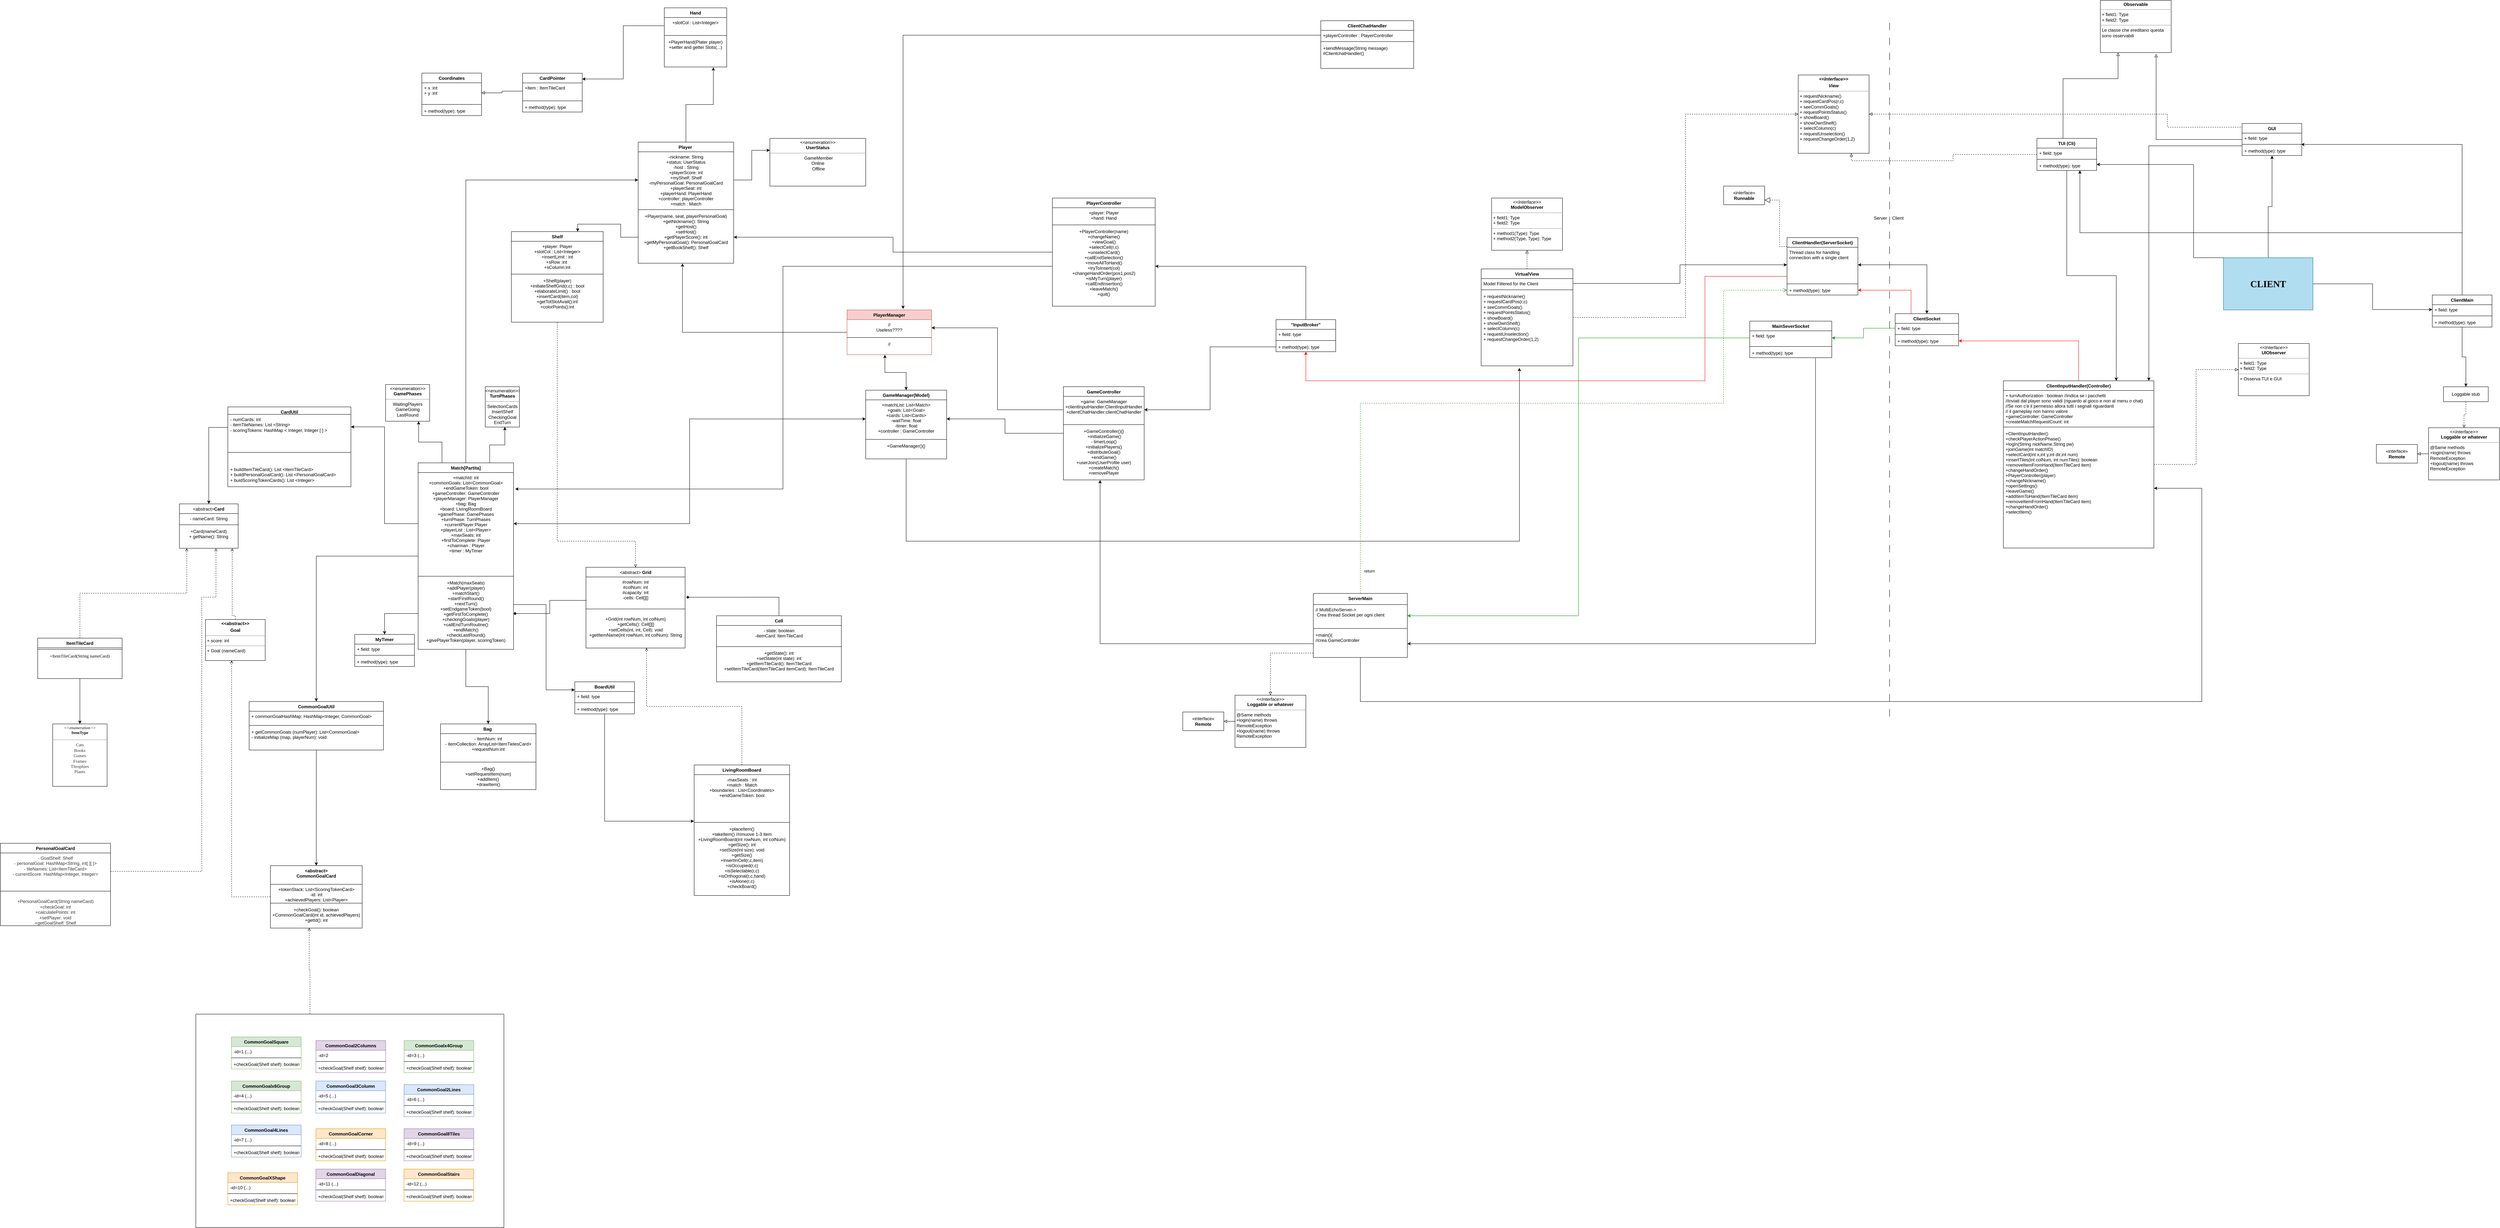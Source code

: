 <mxfile version="21.1.2" type="device">
  <diagram name="UML" id="qhxk2pbNwbQg4_AyjdFD">
    <mxGraphModel dx="12795" dy="6697" grid="1" gridSize="10" guides="1" tooltips="1" connect="1" arrows="1" fold="1" page="0" pageScale="1" pageWidth="827" pageHeight="1169" math="0" shadow="0">
      <root>
        <mxCell id="0" />
        <mxCell id="1" parent="0" />
        <mxCell id="82CZIBrnQvVAiP8ag-YU-1" style="edgeStyle=orthogonalEdgeStyle;rounded=0;orthogonalLoop=1;jettySize=auto;html=1;" parent="1" source="B9cy7KDCctvtwnS8S71C-42" target="82CZIBrnQvVAiP8ag-YU-13" edge="1">
          <mxGeometry relative="1" as="geometry">
            <mxPoint x="-8010" y="-4967.143" as="sourcePoint" />
          </mxGeometry>
        </mxCell>
        <mxCell id="82CZIBrnQvVAiP8ag-YU-11" style="edgeStyle=orthogonalEdgeStyle;rounded=0;orthogonalLoop=1;jettySize=auto;html=1;entryX=1;entryY=0.5;entryDx=0;entryDy=0;" parent="1" source="82CZIBrnQvVAiP8ag-YU-12" target="82CZIBrnQvVAiP8ag-YU-18" edge="1">
          <mxGeometry relative="1" as="geometry" />
        </mxCell>
        <mxCell id="82CZIBrnQvVAiP8ag-YU-12" value="GameController" style="swimlane;fontStyle=1;align=center;verticalAlign=top;childLayout=stackLayout;horizontal=1;startSize=26;horizontalStack=0;resizeParent=1;resizeParentMax=0;resizeLast=0;collapsible=1;marginBottom=0;labelBackgroundColor=none;" parent="1" vertex="1">
          <mxGeometry x="-8570" y="-4924.24" width="216.54" height="250" as="geometry" />
        </mxCell>
        <mxCell id="82CZIBrnQvVAiP8ag-YU-13" value="+game: GameManager&#xa;+clientInputHandler:ClientInputHandler&#xa;+clientChatHandler:clientChatHandler" style="text;strokeColor=none;fillColor=none;align=center;verticalAlign=top;spacingLeft=4;spacingRight=4;overflow=hidden;rotatable=0;points=[[0,0.5],[1,0.5]];portConstraint=eastwest;labelBackgroundColor=none;" parent="82CZIBrnQvVAiP8ag-YU-12" vertex="1">
          <mxGeometry y="26" width="216.54" height="71.69" as="geometry" />
        </mxCell>
        <mxCell id="82CZIBrnQvVAiP8ag-YU-14" value="" style="line;strokeWidth=1;fillColor=none;align=left;verticalAlign=middle;spacingTop=-1;spacingLeft=3;spacingRight=3;rotatable=0;labelPosition=right;points=[];portConstraint=eastwest;labelBackgroundColor=none;" parent="82CZIBrnQvVAiP8ag-YU-12" vertex="1">
          <mxGeometry y="97.69" width="216.54" height="8" as="geometry" />
        </mxCell>
        <mxCell id="82CZIBrnQvVAiP8ag-YU-15" value="+GameController(){}&#xa; +initializeGame()&#xa;- timerLoop()&#xa;+initializePlayers()&#xa;+distributeGoal()&#xa;+endGame()&#xa;+userJoin(UserProfile user)&#xa;+createMatch()&#xa;+removePlayer&#xa;&#xa;" style="text;strokeColor=none;fillColor=none;align=center;verticalAlign=top;spacingLeft=4;spacingRight=4;overflow=hidden;rotatable=0;points=[[0,0.5],[1,0.5]];portConstraint=eastwest;labelBackgroundColor=none;" parent="82CZIBrnQvVAiP8ag-YU-12" vertex="1">
          <mxGeometry y="105.69" width="216.54" height="144.31" as="geometry" />
        </mxCell>
        <mxCell id="82CZIBrnQvVAiP8ag-YU-16" style="edgeStyle=orthogonalEdgeStyle;rounded=0;orthogonalLoop=1;jettySize=auto;html=1;entryX=0.448;entryY=1.008;entryDx=0;entryDy=0;entryPerimeter=0;startArrow=classic;startFill=1;" parent="1" source="82CZIBrnQvVAiP8ag-YU-17" target="82CZIBrnQvVAiP8ag-YU-57" edge="1">
          <mxGeometry relative="1" as="geometry" />
        </mxCell>
        <mxCell id="B9cy7KDCctvtwnS8S71C-49" style="edgeStyle=orthogonalEdgeStyle;rounded=0;orthogonalLoop=1;jettySize=auto;html=1;entryX=0.417;entryY=1.027;entryDx=0;entryDy=0;entryPerimeter=0;" parent="1" source="82CZIBrnQvVAiP8ag-YU-17" target="B9cy7KDCctvtwnS8S71C-15" edge="1">
          <mxGeometry relative="1" as="geometry">
            <Array as="points">
              <mxPoint x="-8992" y="-4510" />
              <mxPoint x="-7347" y="-4510" />
            </Array>
          </mxGeometry>
        </mxCell>
        <mxCell id="82CZIBrnQvVAiP8ag-YU-17" value="GameManager(Model)" style="swimlane;fontStyle=1;align=center;verticalAlign=top;childLayout=stackLayout;horizontal=1;startSize=26;horizontalStack=0;resizeParent=1;resizeParentMax=0;resizeLast=0;collapsible=1;marginBottom=0;labelBackgroundColor=none;" parent="1" vertex="1">
          <mxGeometry x="-9100" y="-4914.84" width="216.81" height="184.22" as="geometry" />
        </mxCell>
        <mxCell id="82CZIBrnQvVAiP8ag-YU-18" value="+matchList: List&lt;Match&gt;&#xa;+goals: List&lt;Goal&gt;&#xa;+cards: List&lt;Cards&gt;&#xa;-waitTime: float&#xa;-timer: float&#xa;+controller : GameController" style="text;strokeColor=none;fillColor=none;align=center;verticalAlign=top;spacingLeft=4;spacingRight=4;overflow=hidden;rotatable=0;points=[[0,0.5],[1,0.5]];portConstraint=eastwest;labelBackgroundColor=none;" parent="82CZIBrnQvVAiP8ag-YU-17" vertex="1">
          <mxGeometry y="26" width="216.81" height="101.95" as="geometry" />
        </mxCell>
        <mxCell id="82CZIBrnQvVAiP8ag-YU-19" value="" style="line;strokeWidth=1;fillColor=none;align=left;verticalAlign=middle;spacingTop=-1;spacingLeft=3;spacingRight=3;rotatable=0;labelPosition=right;points=[];portConstraint=eastwest;labelBackgroundColor=none;" parent="82CZIBrnQvVAiP8ag-YU-17" vertex="1">
          <mxGeometry y="127.95" width="216.81" height="8" as="geometry" />
        </mxCell>
        <mxCell id="82CZIBrnQvVAiP8ag-YU-20" value="+GameManager(){}" style="text;strokeColor=none;fillColor=none;align=center;verticalAlign=top;spacingLeft=4;spacingRight=4;overflow=hidden;rotatable=0;points=[[0,0.5],[1,0.5]];portConstraint=eastwest;labelBackgroundColor=none;" parent="82CZIBrnQvVAiP8ag-YU-17" vertex="1">
          <mxGeometry y="135.95" width="216.81" height="48.27" as="geometry" />
        </mxCell>
        <mxCell id="82CZIBrnQvVAiP8ag-YU-21" style="edgeStyle=orthogonalEdgeStyle;rounded=0;orthogonalLoop=1;jettySize=auto;html=1;entryX=0.5;entryY=0;entryDx=0;entryDy=0;" parent="1" source="82CZIBrnQvVAiP8ag-YU-26" target="82CZIBrnQvVAiP8ag-YU-173" edge="1">
          <mxGeometry relative="1" as="geometry">
            <Array as="points">
              <mxPoint x="-10573" y="-4470" />
            </Array>
          </mxGeometry>
        </mxCell>
        <mxCell id="82CZIBrnQvVAiP8ag-YU-22" style="edgeStyle=orthogonalEdgeStyle;rounded=0;orthogonalLoop=1;jettySize=auto;html=1;" parent="1" source="82CZIBrnQvVAiP8ag-YU-26" target="82CZIBrnQvVAiP8ag-YU-49" edge="1">
          <mxGeometry relative="1" as="geometry" />
        </mxCell>
        <mxCell id="82CZIBrnQvVAiP8ag-YU-23" style="edgeStyle=orthogonalEdgeStyle;rounded=0;orthogonalLoop=1;jettySize=auto;html=1;exitX=0.75;exitY=0;exitDx=0;exitDy=0;entryX=0.573;entryY=0.998;entryDx=0;entryDy=0;entryPerimeter=0;" parent="1" source="82CZIBrnQvVAiP8ag-YU-26" target="82CZIBrnQvVAiP8ag-YU-157" edge="1">
          <mxGeometry relative="1" as="geometry" />
        </mxCell>
        <mxCell id="82CZIBrnQvVAiP8ag-YU-24" style="edgeStyle=orthogonalEdgeStyle;rounded=0;orthogonalLoop=1;jettySize=auto;html=1;exitX=0.25;exitY=0;exitDx=0;exitDy=0;entryX=0.75;entryY=1;entryDx=0;entryDy=0;" parent="1" source="82CZIBrnQvVAiP8ag-YU-26" target="82CZIBrnQvVAiP8ag-YU-158" edge="1">
          <mxGeometry relative="1" as="geometry" />
        </mxCell>
        <mxCell id="82CZIBrnQvVAiP8ag-YU-25" style="edgeStyle=orthogonalEdgeStyle;rounded=0;orthogonalLoop=1;jettySize=auto;html=1;entryX=0;entryY=0.5;entryDx=0;entryDy=0;" parent="1" source="82CZIBrnQvVAiP8ag-YU-26" target="82CZIBrnQvVAiP8ag-YU-62" edge="1">
          <mxGeometry relative="1" as="geometry" />
        </mxCell>
        <mxCell id="82CZIBrnQvVAiP8ag-YU-26" value="Match[Partita]" style="swimlane;fontStyle=1;align=center;verticalAlign=top;childLayout=stackLayout;horizontal=1;startSize=26;horizontalStack=0;resizeParent=1;resizeParentMax=0;resizeLast=0;collapsible=1;marginBottom=0;labelBackgroundColor=none;" parent="1" vertex="1">
          <mxGeometry x="-10300" y="-4720" width="255.72" height="500" as="geometry" />
        </mxCell>
        <mxCell id="82CZIBrnQvVAiP8ag-YU-27" value="+matchId: int&#xa;+commonGoals: List&lt;CommonGoal&gt;&#xa;+endGameToken: bool&#xa;+gameController: GameController&#xa;+playerManager: PlayerManager&#xa;+bag: Bag&#xa;+board: LivingRoomBoard&#xa;+gamePhase: GamePhases&#xa;+turnPhase: TurnPhases&#xa;+currentPlayer:Player&#xa;+playerList : List&lt;Player&gt;&#xa;+maxSeats: int&#xa;+firstToComplete: Player&#xa;+chairman : Player&#xa;+timer : MyTimer" style="text;align=center;verticalAlign=top;spacingLeft=4;spacingRight=4;overflow=hidden;rotatable=0;points=[[0,0.5],[1,0.5]];portConstraint=eastwest;labelBackgroundColor=none;" parent="82CZIBrnQvVAiP8ag-YU-26" vertex="1">
          <mxGeometry y="26" width="255.72" height="274" as="geometry" />
        </mxCell>
        <mxCell id="82CZIBrnQvVAiP8ag-YU-28" value="" style="line;strokeWidth=1;fillColor=none;align=left;verticalAlign=middle;spacingTop=-1;spacingLeft=3;spacingRight=3;rotatable=0;labelPosition=right;points=[];portConstraint=eastwest;labelBackgroundColor=none;" parent="82CZIBrnQvVAiP8ag-YU-26" vertex="1">
          <mxGeometry y="300" width="255.72" height="8" as="geometry" />
        </mxCell>
        <mxCell id="82CZIBrnQvVAiP8ag-YU-29" value="+Match(maxSeats)&#xa;+addPlayer(player)&#xa;+matchStart()&#xa;+startFirstRound()&#xa;+nextTurn()&#xa;+setEndgameToken(bool)&#xa;+getFirstToComplete()&#xa;+checkingGoals(player)&#xa;+callEndTurnRoutine()&#xa;+endMatch()&#xa;+checkLastRound()&#xa;+givePlayerToken(player, scoringToken)" style="text;strokeColor=none;fillColor=none;align=center;verticalAlign=top;spacingLeft=4;spacingRight=4;overflow=hidden;rotatable=0;points=[[0,0.5],[1,0.5]];portConstraint=eastwest;labelBackgroundColor=none;" parent="82CZIBrnQvVAiP8ag-YU-26" vertex="1">
          <mxGeometry y="308" width="255.72" height="192" as="geometry" />
        </mxCell>
        <mxCell id="82CZIBrnQvVAiP8ag-YU-30" style="edgeStyle=orthogonalEdgeStyle;rounded=0;orthogonalLoop=1;jettySize=auto;html=1;entryX=0.611;entryY=0.998;entryDx=0;entryDy=0;entryPerimeter=0;endArrow=open;endFill=0;dashed=1;" parent="1" source="82CZIBrnQvVAiP8ag-YU-31" target="82CZIBrnQvVAiP8ag-YU-38" edge="1">
          <mxGeometry relative="1" as="geometry" />
        </mxCell>
        <mxCell id="82CZIBrnQvVAiP8ag-YU-31" value="LivingRoomBoard" style="swimlane;fontStyle=1;align=center;verticalAlign=top;childLayout=stackLayout;horizontal=1;startSize=26;horizontalStack=0;resizeParent=1;resizeParentMax=0;resizeLast=0;collapsible=1;marginBottom=0;labelBackgroundColor=none;" parent="1" vertex="1">
          <mxGeometry x="-9560" y="-3910" width="255.9" height="350" as="geometry" />
        </mxCell>
        <mxCell id="82CZIBrnQvVAiP8ag-YU-32" value="-maxSeats : int&#xa;+match : Match&#xa;+boundaries : List&lt;Coordinates&gt;&#xa;+endGameToken: bool" style="text;strokeColor=none;fillColor=none;align=center;verticalAlign=top;spacingLeft=4;spacingRight=4;overflow=hidden;rotatable=0;points=[[0,0.5],[1,0.5]];portConstraint=eastwest;labelBackgroundColor=none;" parent="82CZIBrnQvVAiP8ag-YU-31" vertex="1">
          <mxGeometry y="26" width="255.9" height="124" as="geometry" />
        </mxCell>
        <mxCell id="82CZIBrnQvVAiP8ag-YU-33" value="" style="line;strokeWidth=1;fillColor=none;align=left;verticalAlign=middle;spacingTop=-1;spacingLeft=3;spacingRight=3;rotatable=0;labelPosition=right;points=[];portConstraint=eastwest;labelBackgroundColor=none;" parent="82CZIBrnQvVAiP8ag-YU-31" vertex="1">
          <mxGeometry y="150" width="255.9" height="8" as="geometry" />
        </mxCell>
        <mxCell id="82CZIBrnQvVAiP8ag-YU-34" value="+placeItem()&#xa;+takeItem() //rimuove 1-3 item&#xa;+LivingRoomBoard(int rowNum, int colNum)&#xa;+getSize(): int&#xa;+setSize(int size): void&#xa;+getSize()&#xa;+insertInCell(r,c,item)&#xa;+isOccupied(r,c)&#xa;+isSelectable(r,c)&#xa;+isOrthogonal(r,c,hand)&#xa;+isAlone(r,c)&#xa;+checkBoard()" style="text;strokeColor=none;fillColor=none;align=center;verticalAlign=top;spacingLeft=4;spacingRight=4;overflow=hidden;rotatable=0;points=[[0,0.5],[1,0.5]];portConstraint=eastwest;labelBackgroundColor=none;" parent="82CZIBrnQvVAiP8ag-YU-31" vertex="1">
          <mxGeometry y="158" width="255.9" height="192" as="geometry" />
        </mxCell>
        <mxCell id="82CZIBrnQvVAiP8ag-YU-35" value="&lt;span style=&quot;font-weight: normal;&quot;&gt;&amp;lt;abstract&amp;gt;&lt;/span&gt; Grid" style="swimlane;fontStyle=1;align=center;verticalAlign=top;childLayout=stackLayout;horizontal=1;startSize=26;horizontalStack=0;resizeParent=1;resizeParentMax=0;resizeLast=0;collapsible=1;marginBottom=0;labelBackgroundColor=none;html=1;whiteSpace=wrap;textDirection=ltr;" parent="1" vertex="1">
          <mxGeometry x="-9850" y="-4440" width="265.75" height="216.54" as="geometry" />
        </mxCell>
        <mxCell id="82CZIBrnQvVAiP8ag-YU-36" value="#rowNum: int&#xa;#colNum: int&#xa;#capacity: int&#xa;-cells: Cell[][]" style="text;strokeColor=none;fillColor=none;align=center;verticalAlign=top;spacingLeft=4;spacingRight=4;overflow=hidden;rotatable=0;points=[[0,0.5],[1,0.5]];portConstraint=eastwest;labelBackgroundColor=none;" parent="82CZIBrnQvVAiP8ag-YU-35" vertex="1">
          <mxGeometry y="26" width="265.75" height="72.43" as="geometry" />
        </mxCell>
        <mxCell id="82CZIBrnQvVAiP8ag-YU-37" value="" style="line;strokeWidth=1;fillColor=none;align=left;verticalAlign=middle;spacingTop=-1;spacingLeft=3;spacingRight=3;rotatable=0;labelPosition=right;points=[];portConstraint=eastwest;labelBackgroundColor=none;" parent="82CZIBrnQvVAiP8ag-YU-35" vertex="1">
          <mxGeometry y="98.43" width="265.75" height="26.74" as="geometry" />
        </mxCell>
        <mxCell id="82CZIBrnQvVAiP8ag-YU-38" value="+Grid(int rowNum, int colNum)&lt;br&gt;+getCells(): Cell[][]&lt;br&gt;+setCells(int, int, Cell): void&lt;br&gt;+getItemName(int rowNum, int colNum): String" style="text;strokeColor=none;fillColor=none;align=center;verticalAlign=top;spacingLeft=4;spacingRight=4;overflow=hidden;rotatable=0;points=[[0,0.5],[1,0.5]];portConstraint=eastwest;labelBackgroundColor=none;whiteSpace=wrap;html=1;" parent="82CZIBrnQvVAiP8ag-YU-35" vertex="1">
          <mxGeometry y="125.17" width="265.75" height="91.37" as="geometry" />
        </mxCell>
        <mxCell id="82CZIBrnQvVAiP8ag-YU-39" style="edgeStyle=orthogonalEdgeStyle;rounded=0;orthogonalLoop=1;jettySize=auto;html=1;endArrow=open;endFill=0;entryX=0.5;entryY=0;entryDx=0;entryDy=0;dashed=1;" parent="1" source="82CZIBrnQvVAiP8ag-YU-40" target="82CZIBrnQvVAiP8ag-YU-35" edge="1">
          <mxGeometry relative="1" as="geometry">
            <Array as="points">
              <mxPoint x="-9927" y="-4510" />
              <mxPoint x="-9717" y="-4510" />
            </Array>
          </mxGeometry>
        </mxCell>
        <mxCell id="82CZIBrnQvVAiP8ag-YU-40" value="Shelf" style="swimlane;fontStyle=1;align=center;verticalAlign=top;childLayout=stackLayout;horizontal=1;startSize=26;horizontalStack=0;resizeParent=1;resizeParentMax=0;resizeLast=0;collapsible=1;marginBottom=0;labelBackgroundColor=none;" parent="1" vertex="1">
          <mxGeometry x="-10050" y="-5340" width="246.06" height="242.91" as="geometry" />
        </mxCell>
        <mxCell id="82CZIBrnQvVAiP8ag-YU-41" value="+player: Player&#xa;+slotCol : List&lt;Integer&gt;&#xa;+insertLimit : int&#xa;+sRow :int &#xa;+sColumn:int" style="text;strokeColor=none;fillColor=none;align=center;verticalAlign=top;spacingLeft=4;spacingRight=4;overflow=hidden;rotatable=0;points=[[0,0.5],[1,0.5]];portConstraint=eastwest;labelBackgroundColor=none;fontStyle=0" parent="82CZIBrnQvVAiP8ag-YU-40" vertex="1">
          <mxGeometry y="26" width="246.06" height="84" as="geometry" />
        </mxCell>
        <mxCell id="82CZIBrnQvVAiP8ag-YU-42" value="" style="line;strokeWidth=1;fillColor=none;align=left;verticalAlign=middle;spacingTop=-1;spacingLeft=3;spacingRight=3;rotatable=0;labelPosition=right;points=[];portConstraint=eastwest;labelBackgroundColor=none;" parent="82CZIBrnQvVAiP8ag-YU-40" vertex="1">
          <mxGeometry y="110" width="246.06" height="8" as="geometry" />
        </mxCell>
        <mxCell id="82CZIBrnQvVAiP8ag-YU-43" value="+Shelf(player)&#xa;+initiateShelfGrid(r,c) : bool&#xa;+elaborateLimit() : bool&#xa;+insertCard(item,col)&#xa;+getTotSlotAvail():int&#xa;+colorPoints():int" style="text;strokeColor=none;fillColor=none;align=center;verticalAlign=top;spacingLeft=4;spacingRight=4;overflow=hidden;rotatable=0;points=[[0,0.5],[1,0.5]];portConstraint=eastwest;labelBackgroundColor=none;" parent="82CZIBrnQvVAiP8ag-YU-40" vertex="1">
          <mxGeometry y="118" width="246.06" height="124.91" as="geometry" />
        </mxCell>
        <mxCell id="82CZIBrnQvVAiP8ag-YU-44" style="edgeStyle=orthogonalEdgeStyle;rounded=0;orthogonalLoop=1;jettySize=auto;html=1;entryX=1.011;entryY=0.75;entryDx=0;entryDy=0;entryPerimeter=0;endArrow=diamond;endFill=1;" parent="1" source="82CZIBrnQvVAiP8ag-YU-45" target="82CZIBrnQvVAiP8ag-YU-36" edge="1">
          <mxGeometry relative="1" as="geometry" />
        </mxCell>
        <mxCell id="82CZIBrnQvVAiP8ag-YU-45" value="Cell" style="swimlane;fontStyle=1;align=center;verticalAlign=top;childLayout=stackLayout;horizontal=1;startSize=26;horizontalStack=0;resizeParent=1;resizeParentMax=0;resizeLast=0;collapsible=1;marginBottom=0;labelBackgroundColor=none;" parent="1" vertex="1">
          <mxGeometry x="-9500" y="-4310" width="334.65" height="177.16" as="geometry" />
        </mxCell>
        <mxCell id="82CZIBrnQvVAiP8ag-YU-46" value="- state: boolean&lt;br&gt;-itemCard: ItemTileCard" style="text;strokeColor=none;fillColor=none;align=center;verticalAlign=top;spacingLeft=4;spacingRight=4;overflow=hidden;rotatable=0;points=[[0,0.5],[1,0.5]];portConstraint=eastwest;labelBackgroundColor=none;textDirection=ltr;whiteSpace=wrap;html=1;" parent="82CZIBrnQvVAiP8ag-YU-45" vertex="1">
          <mxGeometry y="26" width="334.65" height="52.74" as="geometry" />
        </mxCell>
        <mxCell id="82CZIBrnQvVAiP8ag-YU-47" value="" style="line;strokeWidth=1;fillColor=none;align=left;verticalAlign=middle;spacingTop=-1;spacingLeft=3;spacingRight=3;rotatable=0;labelPosition=right;points=[];portConstraint=eastwest;labelBackgroundColor=none;" parent="82CZIBrnQvVAiP8ag-YU-45" vertex="1">
          <mxGeometry y="78.74" width="334.65" height="8" as="geometry" />
        </mxCell>
        <mxCell id="82CZIBrnQvVAiP8ag-YU-48" value="+getState(): int&#xa;+setState(int state): int&#xa;+getItemTileCard(): ItemTileCard&#xa;+setItemTileCard(ItemTileCard itemCard): ItemTileCard" style="text;strokeColor=none;fillColor=none;align=center;verticalAlign=top;spacingLeft=4;spacingRight=4;overflow=hidden;rotatable=0;points=[[0,0.5],[1,0.5]];portConstraint=eastwest;labelBackgroundColor=none;textDirection=ltr;" parent="82CZIBrnQvVAiP8ag-YU-45" vertex="1">
          <mxGeometry y="86.74" width="334.65" height="90.42" as="geometry" />
        </mxCell>
        <mxCell id="82CZIBrnQvVAiP8ag-YU-49" value="Bag " style="swimlane;fontStyle=1;align=center;verticalAlign=top;childLayout=stackLayout;horizontal=1;startSize=26;horizontalStack=0;resizeParent=1;resizeParentMax=0;resizeLast=0;collapsible=1;marginBottom=0;labelBackgroundColor=none;" parent="1" vertex="1">
          <mxGeometry x="-10240" y="-4020" width="255.9" height="176.07" as="geometry" />
        </mxCell>
        <mxCell id="82CZIBrnQvVAiP8ag-YU-50" value="- itemNum: int&#xa;- itemCollection: ArrayList&lt;ItemTielesCard&gt;&#xa;+requestNum:int" style="text;strokeColor=none;fillColor=none;align=center;verticalAlign=top;spacingLeft=4;spacingRight=4;overflow=hidden;rotatable=0;points=[[0,0.5],[1,0.5]];portConstraint=eastwest;labelBackgroundColor=none;" parent="82CZIBrnQvVAiP8ag-YU-49" vertex="1">
          <mxGeometry y="26" width="255.9" height="72.43" as="geometry" />
        </mxCell>
        <mxCell id="82CZIBrnQvVAiP8ag-YU-51" value="" style="line;strokeWidth=1;fillColor=none;align=left;verticalAlign=middle;spacingTop=-1;spacingLeft=3;spacingRight=3;rotatable=0;labelPosition=right;points=[];portConstraint=eastwest;labelBackgroundColor=none;" parent="82CZIBrnQvVAiP8ag-YU-49" vertex="1">
          <mxGeometry y="98.43" width="255.9" height="8" as="geometry" />
        </mxCell>
        <mxCell id="82CZIBrnQvVAiP8ag-YU-52" value="+Bag()&#xa;+setRequestItem(num)&#xa;+addItem()&#xa;+drawItem()" style="text;strokeColor=none;fillColor=none;align=center;verticalAlign=top;spacingLeft=4;spacingRight=4;overflow=hidden;rotatable=0;points=[[0,0.5],[1,0.5]];portConstraint=eastwest;labelBackgroundColor=none;" parent="82CZIBrnQvVAiP8ag-YU-49" vertex="1">
          <mxGeometry y="106.43" width="255.9" height="69.64" as="geometry" />
        </mxCell>
        <mxCell id="82CZIBrnQvVAiP8ag-YU-53" style="edgeStyle=orthogonalEdgeStyle;rounded=0;orthogonalLoop=1;jettySize=auto;html=1;entryX=0.464;entryY=1.003;entryDx=0;entryDy=0;entryPerimeter=0;" parent="1" source="82CZIBrnQvVAiP8ag-YU-54" target="82CZIBrnQvVAiP8ag-YU-64" edge="1">
          <mxGeometry relative="1" as="geometry">
            <Array as="points">
              <mxPoint x="-9591" y="-5070" />
            </Array>
          </mxGeometry>
        </mxCell>
        <mxCell id="82CZIBrnQvVAiP8ag-YU-54" value="PlayerManager" style="swimlane;fontStyle=1;align=center;verticalAlign=top;childLayout=stackLayout;horizontal=1;startSize=26;horizontalStack=0;resizeParent=1;resizeParentMax=0;resizeLast=0;collapsible=1;marginBottom=0;labelBackgroundColor=none;fillColor=#f8cecc;strokeColor=#b85450;" parent="1" vertex="1">
          <mxGeometry x="-9150" y="-5130" width="226.38" height="120" as="geometry" />
        </mxCell>
        <mxCell id="82CZIBrnQvVAiP8ag-YU-55" value="//&#xa;Useless????" style="text;strokeColor=none;fillColor=none;align=center;verticalAlign=top;spacingLeft=4;spacingRight=4;overflow=hidden;rotatable=0;points=[[0,0.5],[1,0.5]];portConstraint=eastwest;labelBackgroundColor=none;" parent="82CZIBrnQvVAiP8ag-YU-54" vertex="1">
          <mxGeometry y="26" width="226.38" height="44" as="geometry" />
        </mxCell>
        <mxCell id="82CZIBrnQvVAiP8ag-YU-56" value="" style="line;strokeWidth=1;fillColor=none;align=left;verticalAlign=middle;spacingTop=-1;spacingLeft=3;spacingRight=3;rotatable=0;labelPosition=right;points=[];portConstraint=eastwest;labelBackgroundColor=none;" parent="82CZIBrnQvVAiP8ag-YU-54" vertex="1">
          <mxGeometry y="70" width="226.38" height="8" as="geometry" />
        </mxCell>
        <mxCell id="82CZIBrnQvVAiP8ag-YU-57" value="//&#xa;" style="text;strokeColor=none;fillColor=none;align=center;verticalAlign=top;spacingLeft=4;spacingRight=4;overflow=hidden;rotatable=0;points=[[0,0.5],[1,0.5]];portConstraint=eastwest;labelBackgroundColor=none;" parent="82CZIBrnQvVAiP8ag-YU-54" vertex="1">
          <mxGeometry y="78" width="226.38" height="42" as="geometry" />
        </mxCell>
        <mxCell id="82CZIBrnQvVAiP8ag-YU-58" style="edgeStyle=orthogonalEdgeStyle;rounded=0;orthogonalLoop=1;jettySize=auto;html=1;entryX=1;entryY=0.5;entryDx=0;entryDy=0;startArrow=classic;startFill=1;" parent="1" source="82CZIBrnQvVAiP8ag-YU-18" target="82CZIBrnQvVAiP8ag-YU-27" edge="1">
          <mxGeometry relative="1" as="geometry" />
        </mxCell>
        <mxCell id="82CZIBrnQvVAiP8ag-YU-59" style="edgeStyle=orthogonalEdgeStyle;rounded=0;orthogonalLoop=1;jettySize=auto;html=1;entryX=1;entryY=0.5;entryDx=0;entryDy=0;" parent="1" source="82CZIBrnQvVAiP8ag-YU-13" target="82CZIBrnQvVAiP8ag-YU-55" edge="1">
          <mxGeometry relative="1" as="geometry" />
        </mxCell>
        <mxCell id="82CZIBrnQvVAiP8ag-YU-60" style="edgeStyle=orthogonalEdgeStyle;rounded=0;orthogonalLoop=1;jettySize=auto;html=1;entryX=0.786;entryY=1.012;entryDx=0;entryDy=0;entryPerimeter=0;" parent="1" source="82CZIBrnQvVAiP8ag-YU-61" target="82CZIBrnQvVAiP8ag-YU-68" edge="1">
          <mxGeometry relative="1" as="geometry" />
        </mxCell>
        <mxCell id="82CZIBrnQvVAiP8ag-YU-61" value="Player " style="swimlane;fontStyle=1;align=center;verticalAlign=top;childLayout=stackLayout;horizontal=1;startSize=26;horizontalStack=0;resizeParent=1;resizeParentMax=0;resizeLast=0;collapsible=1;marginBottom=0;labelBackgroundColor=none;" parent="1" vertex="1">
          <mxGeometry x="-9710" y="-5580" width="255.9" height="324.8" as="geometry" />
        </mxCell>
        <mxCell id="82CZIBrnQvVAiP8ag-YU-62" value="-nickname: String&#xa;+status: UserStatus&#xa;-host : String&#xa;+playerScore: int&#xa;+myShelf: Shelf&#xa;-myPersonalGoal: PersonalGoalCard&#xa;+playerSeat: int&#xa;+playerHand: PlayerHand&#xa;+controller: playerController&#xa;+match : Match" style="text;strokeColor=none;fillColor=none;align=center;verticalAlign=top;spacingLeft=4;spacingRight=4;overflow=hidden;rotatable=0;points=[[0,0.5],[1,0.5]];portConstraint=eastwest;labelBackgroundColor=none;" parent="82CZIBrnQvVAiP8ag-YU-61" vertex="1">
          <mxGeometry y="26" width="255.9" height="151.17" as="geometry" />
        </mxCell>
        <mxCell id="82CZIBrnQvVAiP8ag-YU-63" value="" style="line;strokeWidth=1;fillColor=none;align=left;verticalAlign=middle;spacingTop=-1;spacingLeft=3;spacingRight=3;rotatable=0;labelPosition=right;points=[];portConstraint=eastwest;labelBackgroundColor=none;" parent="82CZIBrnQvVAiP8ag-YU-61" vertex="1">
          <mxGeometry y="177.17" width="255.9" height="8" as="geometry" />
        </mxCell>
        <mxCell id="82CZIBrnQvVAiP8ag-YU-64" value="+Player(name, seat, playerPersonalGoal)&#xa;+getNickname(): String&#xa;+getHost()&#xa;+setHost()&#xa;+getPlayerScore(): int&#xa;+getMyPersonalGoal(): PersonalGoalCard&#xa;+getBookShelf(): Shelf" style="text;strokeColor=none;fillColor=none;align=center;verticalAlign=top;spacingLeft=4;spacingRight=4;overflow=hidden;rotatable=0;points=[[0,0.5],[1,0.5]];portConstraint=eastwest;labelBackgroundColor=none;" parent="82CZIBrnQvVAiP8ag-YU-61" vertex="1">
          <mxGeometry y="185.17" width="255.9" height="139.63" as="geometry" />
        </mxCell>
        <mxCell id="82CZIBrnQvVAiP8ag-YU-65" value="Hand" style="swimlane;fontStyle=1;align=center;verticalAlign=top;childLayout=stackLayout;horizontal=1;startSize=26;horizontalStack=0;resizeParent=1;resizeParentMax=0;resizeLast=0;collapsible=1;marginBottom=0;labelBackgroundColor=none;" parent="1" vertex="1">
          <mxGeometry x="-9640" y="-5940" width="167.32" height="158.58" as="geometry" />
        </mxCell>
        <mxCell id="82CZIBrnQvVAiP8ag-YU-66" value="+slotCol : List&lt;Integer&gt;&#xa;" style="text;strokeColor=none;fillColor=none;align=center;verticalAlign=top;spacingLeft=4;spacingRight=4;overflow=hidden;rotatable=0;points=[[0,0.5],[1,0.5]];portConstraint=eastwest;labelBackgroundColor=none;" parent="82CZIBrnQvVAiP8ag-YU-65" vertex="1">
          <mxGeometry y="26" width="167.32" height="44" as="geometry" />
        </mxCell>
        <mxCell id="82CZIBrnQvVAiP8ag-YU-67" value="" style="line;strokeWidth=1;fillColor=none;align=left;verticalAlign=middle;spacingTop=-1;spacingLeft=3;spacingRight=3;rotatable=0;labelPosition=right;points=[];portConstraint=eastwest;labelBackgroundColor=none;" parent="82CZIBrnQvVAiP8ag-YU-65" vertex="1">
          <mxGeometry y="70" width="167.32" height="8" as="geometry" />
        </mxCell>
        <mxCell id="82CZIBrnQvVAiP8ag-YU-68" value="+PlayerHand(Plater player)&#xa;+setter and getter Slots(...)" style="text;strokeColor=none;fillColor=none;align=center;verticalAlign=top;spacingLeft=4;spacingRight=4;overflow=hidden;rotatable=0;points=[[0,0.5],[1,0.5]];portConstraint=eastwest;labelBackgroundColor=none;" parent="82CZIBrnQvVAiP8ag-YU-65" vertex="1">
          <mxGeometry y="78" width="167.32" height="80.58" as="geometry" />
        </mxCell>
        <mxCell id="82CZIBrnQvVAiP8ag-YU-69" value="&lt;p style=&quot;margin: 4px 0px 0px;&quot;&gt;&lt;i&gt;&amp;lt;&amp;lt;enumeration&amp;gt;&amp;gt;&lt;/i&gt;&lt;br&gt;&lt;b&gt;UserStatus&lt;/b&gt;&lt;/p&gt;&lt;hr size=&quot;1&quot;&gt;&lt;p style=&quot;margin:0px;margin-left:4px;&quot;&gt;GameMember&lt;/p&gt;&lt;p style=&quot;margin:0px;margin-left:4px;&quot;&gt;Online&amp;nbsp;&lt;/p&gt;&lt;p style=&quot;margin:0px;margin-left:4px;&quot;&gt;Offline&lt;/p&gt;&lt;p style=&quot;margin:0px;margin-left:4px;&quot;&gt;&lt;br&gt;&lt;/p&gt;" style="verticalAlign=top;align=center;overflow=fill;fontSize=12;fontFamily=Helvetica;html=1;" parent="1" vertex="1">
          <mxGeometry x="-9356.97" y="-5590" width="256.97" height="127.95" as="geometry" />
        </mxCell>
        <mxCell id="82CZIBrnQvVAiP8ag-YU-70" style="edgeStyle=orthogonalEdgeStyle;rounded=0;orthogonalLoop=1;jettySize=auto;html=1;" parent="1" source="82CZIBrnQvVAiP8ag-YU-71" target="82CZIBrnQvVAiP8ag-YU-64" edge="1">
          <mxGeometry relative="1" as="geometry" />
        </mxCell>
        <mxCell id="82CZIBrnQvVAiP8ag-YU-71" value="PlayerController" style="swimlane;fontStyle=1;align=center;verticalAlign=top;childLayout=stackLayout;horizontal=1;startSize=26;horizontalStack=0;resizeParent=1;resizeParentMax=0;resizeLast=0;collapsible=1;marginBottom=0;labelBackgroundColor=none;" parent="1" vertex="1">
          <mxGeometry x="-8599.53" y="-5430" width="275.59" height="290" as="geometry" />
        </mxCell>
        <mxCell id="82CZIBrnQvVAiP8ag-YU-72" value="+player: Player&#xa;+hand: Hand" style="text;strokeColor=none;fillColor=none;align=center;verticalAlign=top;spacingLeft=4;spacingRight=4;overflow=hidden;rotatable=0;points=[[0,0.5],[1,0.5]];portConstraint=eastwest;labelBackgroundColor=none;" parent="82CZIBrnQvVAiP8ag-YU-71" vertex="1">
          <mxGeometry y="26" width="275.59" height="42" as="geometry" />
        </mxCell>
        <mxCell id="82CZIBrnQvVAiP8ag-YU-73" value="" style="line;strokeWidth=1;fillColor=none;align=left;verticalAlign=middle;spacingTop=-1;spacingLeft=3;spacingRight=3;rotatable=0;labelPosition=right;points=[];portConstraint=eastwest;labelBackgroundColor=none;" parent="82CZIBrnQvVAiP8ag-YU-71" vertex="1">
          <mxGeometry y="68" width="275.59" height="8" as="geometry" />
        </mxCell>
        <mxCell id="82CZIBrnQvVAiP8ag-YU-74" value="+PlayerController(name)&#xa;+changeName()&#xa;+viewGoal()&#xa;+selectCell(r,c)&#xa;+unselectCard()&#xa;+callEndSelection()&#xa;+moveAllToHand()&#xa;+tryToInsert(col)&#xa;+changeHandOrder(pos1,pos2)&#xa;+isMyTurn(player)&#xa;+callEndInsertion()&#xa;+leaveMatch()&#xa;+quit()" style="text;strokeColor=none;fillColor=none;align=center;verticalAlign=top;spacingLeft=4;spacingRight=4;overflow=hidden;rotatable=0;points=[[0,0.5],[1,0.5]];portConstraint=eastwest;labelBackgroundColor=none;" parent="82CZIBrnQvVAiP8ag-YU-71" vertex="1">
          <mxGeometry y="76" width="275.59" height="214" as="geometry" />
        </mxCell>
        <mxCell id="82CZIBrnQvVAiP8ag-YU-75" value="&amp;lt;abstract&amp;gt;&lt;b&gt;Card&lt;/b&gt;" style="swimlane;fontStyle=0;align=center;verticalAlign=top;childLayout=stackLayout;horizontal=1;startSize=26;horizontalStack=0;resizeParent=1;resizeParentMax=0;resizeLast=0;collapsible=1;marginBottom=0;labelBackgroundColor=none;html=1;whiteSpace=wrap;textDirection=ltr;" parent="1" vertex="1">
          <mxGeometry x="-10940" y="-4610" width="157.48" height="119.06" as="geometry" />
        </mxCell>
        <mxCell id="82CZIBrnQvVAiP8ag-YU-76" value="- nameCard: String" style="text;strokeColor=none;fillColor=none;align=center;verticalAlign=top;spacingLeft=4;spacingRight=4;overflow=hidden;rotatable=0;points=[[0,0.5],[1,0.5]];portConstraint=eastwest;labelBackgroundColor=none;" parent="82CZIBrnQvVAiP8ag-YU-75" vertex="1">
          <mxGeometry y="26" width="157.48" height="26" as="geometry" />
        </mxCell>
        <mxCell id="82CZIBrnQvVAiP8ag-YU-77" value="" style="line;strokeWidth=1;fillColor=none;align=left;verticalAlign=middle;spacingTop=-1;spacingLeft=3;spacingRight=3;rotatable=0;labelPosition=right;points=[];portConstraint=eastwest;labelBackgroundColor=none;" parent="82CZIBrnQvVAiP8ag-YU-75" vertex="1">
          <mxGeometry y="52" width="157.48" height="8" as="geometry" />
        </mxCell>
        <mxCell id="82CZIBrnQvVAiP8ag-YU-78" value="+Card(nameCard)&lt;br&gt;+ getName(): String" style="text;strokeColor=none;fillColor=none;align=center;verticalAlign=top;spacingLeft=4;spacingRight=4;overflow=hidden;rotatable=0;points=[[0,0.5],[1,0.5]];portConstraint=eastwest;labelBackgroundColor=none;whiteSpace=wrap;html=1;textDirection=ltr;" parent="82CZIBrnQvVAiP8ag-YU-75" vertex="1">
          <mxGeometry y="60" width="157.48" height="59.06" as="geometry" />
        </mxCell>
        <mxCell id="82CZIBrnQvVAiP8ag-YU-79" style="edgeStyle=orthogonalEdgeStyle;rounded=0;orthogonalLoop=1;jettySize=auto;html=1;endArrow=open;endFill=0;entryX=0.899;entryY=1.001;entryDx=0;entryDy=0;entryPerimeter=0;dashed=1;" parent="1" source="82CZIBrnQvVAiP8ag-YU-80" target="82CZIBrnQvVAiP8ag-YU-78" edge="1">
          <mxGeometry relative="1" as="geometry">
            <mxPoint x="-10830" y="-4440" as="targetPoint" />
            <Array as="points">
              <mxPoint x="-10790" y="-4310" />
              <mxPoint x="-10798" y="-4310" />
            </Array>
          </mxGeometry>
        </mxCell>
        <mxCell id="82CZIBrnQvVAiP8ag-YU-80" value="&lt;p style=&quot;margin:0px;margin-top:4px;text-align:center;&quot;&gt;&lt;b&gt;&amp;lt;&amp;lt;abstract&lt;/b&gt;&lt;b style=&quot;background-color: initial;&quot;&gt;&amp;gt;&amp;gt;&lt;/b&gt;&lt;/p&gt;&lt;p style=&quot;margin:0px;margin-top:4px;text-align:center;&quot;&gt;&lt;b&gt;Goal&lt;/b&gt;&lt;/p&gt;&lt;hr size=&quot;1&quot;&gt;&lt;p style=&quot;margin:0px;margin-left:4px;&quot;&gt;+ score: int&lt;/p&gt;&lt;hr size=&quot;1&quot;&gt;&lt;p style=&quot;margin:0px;margin-left:4px;&quot;&gt;+ Goal (nameCard)&lt;/p&gt;" style="verticalAlign=top;align=left;overflow=fill;fontSize=12;fontFamily=Helvetica;html=1;whiteSpace=wrap;" parent="1" vertex="1">
          <mxGeometry x="-10870" y="-4300" width="160" height="110" as="geometry" />
        </mxCell>
        <mxCell id="82CZIBrnQvVAiP8ag-YU-81" style="edgeStyle=orthogonalEdgeStyle;rounded=0;orthogonalLoop=1;jettySize=auto;html=1;entryX=0.125;entryY=1.001;entryDx=0;entryDy=0;entryPerimeter=0;endArrow=open;endFill=0;dashed=1;" parent="1" source="82CZIBrnQvVAiP8ag-YU-83" target="82CZIBrnQvVAiP8ag-YU-78" edge="1">
          <mxGeometry relative="1" as="geometry" />
        </mxCell>
        <mxCell id="82CZIBrnQvVAiP8ag-YU-82" style="edgeStyle=orthogonalEdgeStyle;rounded=0;orthogonalLoop=1;jettySize=auto;html=1;entryX=0.5;entryY=0;entryDx=0;entryDy=0;" parent="1" source="82CZIBrnQvVAiP8ag-YU-83" target="82CZIBrnQvVAiP8ag-YU-146" edge="1">
          <mxGeometry relative="1" as="geometry" />
        </mxCell>
        <mxCell id="82CZIBrnQvVAiP8ag-YU-83" value="ItemTileCard" style="swimlane;fontStyle=1;align=center;verticalAlign=top;childLayout=stackLayout;horizontal=1;startSize=26;horizontalStack=0;resizeParent=1;resizeParentMax=0;resizeLast=0;collapsible=1;marginBottom=0;labelBackgroundColor=none;" parent="1" vertex="1">
          <mxGeometry x="-11320" y="-4250" width="226.38" height="108.43" as="geometry" />
        </mxCell>
        <mxCell id="82CZIBrnQvVAiP8ag-YU-85" value="" style="line;strokeWidth=1;fillColor=none;align=left;verticalAlign=middle;spacingTop=-1;spacingLeft=3;spacingRight=3;rotatable=0;labelPosition=right;points=[];portConstraint=eastwest;labelBackgroundColor=none;" parent="82CZIBrnQvVAiP8ag-YU-83" vertex="1">
          <mxGeometry y="26" width="226.38" height="8" as="geometry" />
        </mxCell>
        <mxCell id="82CZIBrnQvVAiP8ag-YU-86" value="+ItemTileCard(String nameCard)" style="text;strokeColor=none;fillColor=none;align=center;verticalAlign=top;spacingLeft=4;spacingRight=4;overflow=hidden;rotatable=0;points=[[0,0.5],[1,0.5]];portConstraint=eastwest;labelBackgroundColor=none;fontFamily=Verdana;textDirection=ltr;html=1;whiteSpace=wrap;" parent="82CZIBrnQvVAiP8ag-YU-83" vertex="1">
          <mxGeometry y="34" width="226.38" height="74.43" as="geometry" />
        </mxCell>
        <mxCell id="82CZIBrnQvVAiP8ag-YU-87" value="PersonalGoalCard" style="swimlane;fontStyle=1;align=center;verticalAlign=top;childLayout=stackLayout;horizontal=1;startSize=26;horizontalStack=0;resizeParent=1;resizeParentMax=0;resizeLast=0;collapsible=1;marginBottom=0;labelBackgroundColor=none;" parent="1" vertex="1">
          <mxGeometry x="-11420" y="-3700" width="295.27" height="221.005" as="geometry" />
        </mxCell>
        <mxCell id="82CZIBrnQvVAiP8ag-YU-88" value="&lt;span data-lucid-content=&quot;{&amp;quot;t&amp;quot;:&amp;quot;- player: Player\n+ currentScore: int\n+ tileNames: String[]\n+values: int[]&amp;quot;,&amp;quot;m&amp;quot;:[{&amp;quot;s&amp;quot;:0,&amp;quot;n&amp;quot;:&amp;quot;a&amp;quot;,&amp;quot;v&amp;quot;:&amp;quot;center&amp;quot;},{&amp;quot;s&amp;quot;:0,&amp;quot;n&amp;quot;:&amp;quot;f&amp;quot;,&amp;quot;v&amp;quot;:&amp;quot;Liberation Serif&amp;quot;,&amp;quot;e&amp;quot;:73},{&amp;quot;s&amp;quot;:0,&amp;quot;n&amp;quot;:&amp;quot;s&amp;quot;,&amp;quot;v&amp;quot;:20.222,&amp;quot;e&amp;quot;:73},{&amp;quot;s&amp;quot;:0,&amp;quot;n&amp;quot;:&amp;quot;c&amp;quot;,&amp;quot;v&amp;quot;:&amp;quot;333333ff&amp;quot;,&amp;quot;e&amp;quot;:73},{&amp;quot;s&amp;quot;:37,&amp;quot;n&amp;quot;:&amp;quot;a&amp;quot;,&amp;quot;v&amp;quot;:&amp;quot;center&amp;quot;},{&amp;quot;s&amp;quot;:59,&amp;quot;n&amp;quot;:&amp;quot;a&amp;quot;,&amp;quot;v&amp;quot;:&amp;quot;center&amp;quot;},{&amp;quot;s&amp;quot;:17,&amp;quot;n&amp;quot;:&amp;quot;a&amp;quot;,&amp;quot;v&amp;quot;:&amp;quot;center&amp;quot;}]}&quot; data-lucid-type=&quot;application/vnd.lucid.text&quot;&gt;&lt;span style=&quot;color: rgb(51, 51, 51);&quot;&gt;- GoalShelf: Shelf&lt;br&gt;&lt;/span&gt;&lt;span style=&quot;color: rgb(51, 51, 51);&quot;&gt;- personalGoal: HashMap&amp;lt;String, int[ ][ ]&amp;gt;&lt;br&gt;&lt;/span&gt;&lt;span style=&quot;color: rgb(51, 51, 51);&quot;&gt;- tileNames: List&amp;lt;ItemTileCard&amp;gt;&lt;br&gt;- currentScore: HashMap&amp;lt;Integer, Integer&amp;gt;&lt;br&gt;&lt;/span&gt;&lt;/span&gt;" style="text;whiteSpace=wrap;html=1;align=center;" parent="82CZIBrnQvVAiP8ag-YU-87" vertex="1">
          <mxGeometry y="26" width="295.27" height="98.425" as="geometry" />
        </mxCell>
        <mxCell id="82CZIBrnQvVAiP8ag-YU-90" value="" style="line;strokeWidth=1;fillColor=none;align=left;verticalAlign=middle;spacingTop=-1;spacingLeft=3;spacingRight=3;rotatable=0;labelPosition=right;points=[];portConstraint=eastwest;labelBackgroundColor=none;" parent="82CZIBrnQvVAiP8ag-YU-87" vertex="1">
          <mxGeometry y="124.425" width="295.27" height="8" as="geometry" />
        </mxCell>
        <mxCell id="82CZIBrnQvVAiP8ag-YU-91" value="&lt;font style=&quot;font-size: 12px;&quot;&gt;&lt;br&gt;&lt;span data-lucid-content=&quot;{&amp;quot;t&amp;quot;:&amp;quot;+ PersonalGoalCard(String nameCard, Player player)\n+ checkGoal: int\n+ calculatePoints: int\n&amp;quot;,&amp;quot;m&amp;quot;:[{&amp;quot;s&amp;quot;:0,&amp;quot;n&amp;quot;:&amp;quot;a&amp;quot;,&amp;quot;v&amp;quot;:&amp;quot;center&amp;quot;},{&amp;quot;s&amp;quot;:51,&amp;quot;n&amp;quot;:&amp;quot;a&amp;quot;,&amp;quot;v&amp;quot;:&amp;quot;center&amp;quot;},{&amp;quot;s&amp;quot;:68,&amp;quot;n&amp;quot;:&amp;quot;a&amp;quot;,&amp;quot;v&amp;quot;:&amp;quot;center&amp;quot;},{&amp;quot;s&amp;quot;:0,&amp;quot;n&amp;quot;:&amp;quot;f&amp;quot;,&amp;quot;v&amp;quot;:&amp;quot;Liberation Serif&amp;quot;,&amp;quot;e&amp;quot;:91},{&amp;quot;s&amp;quot;:0,&amp;quot;n&amp;quot;:&amp;quot;s&amp;quot;,&amp;quot;v&amp;quot;:20.222,&amp;quot;e&amp;quot;:91},{&amp;quot;s&amp;quot;:0,&amp;quot;n&amp;quot;:&amp;quot;c&amp;quot;,&amp;quot;v&amp;quot;:&amp;quot;333333ff&amp;quot;,&amp;quot;e&amp;quot;:91}]}&quot; data-lucid-type=&quot;application/vnd.lucid.text&quot;&gt;&lt;span style=&quot;color: rgb(51, 51, 51);&quot;&gt;+PersonalGoalCard(String nameCard)&lt;br&gt;&lt;/span&gt;&lt;span style=&quot;color: rgb(51, 51, 51);&quot;&gt;+checkGoal: int&lt;br&gt;&lt;/span&gt;&lt;span style=&quot;color: rgb(51, 51, 51);&quot;&gt;+calculatePoints: int&lt;br&gt;+setPlayer: void&lt;br&gt;+getGoalShelf: Shelf&lt;br&gt;&lt;/span&gt;&lt;/span&gt;&lt;br&gt;&lt;/font&gt;" style="text;strokeColor=none;fillColor=none;align=center;verticalAlign=middle;spacingLeft=4;spacingRight=4;overflow=hidden;rotatable=0;points=[[0,0.5],[1,0.5]];portConstraint=eastwest;labelBackgroundColor=none;whiteSpace=wrap;html=1;textDirection=ltr;labelPosition=center;verticalLabelPosition=middle;" parent="82CZIBrnQvVAiP8ag-YU-87" vertex="1">
          <mxGeometry y="132.425" width="295.27" height="88.58" as="geometry" />
        </mxCell>
        <mxCell id="82CZIBrnQvVAiP8ag-YU-92" style="edgeStyle=orthogonalEdgeStyle;rounded=0;orthogonalLoop=1;jettySize=auto;html=1;dashed=1;endArrow=open;endFill=0;" parent="1" source="82CZIBrnQvVAiP8ag-YU-93" target="82CZIBrnQvVAiP8ag-YU-80" edge="1">
          <mxGeometry relative="1" as="geometry">
            <Array as="points">
              <mxPoint x="-10800" y="-3556" />
            </Array>
          </mxGeometry>
        </mxCell>
        <mxCell id="82CZIBrnQvVAiP8ag-YU-93" value="&lt;abstract&gt;&#xa;CommonGoalCard" style="swimlane;fontStyle=1;align=center;verticalAlign=top;childLayout=stackLayout;horizontal=1;startSize=50;horizontalStack=0;resizeParent=1;resizeParentMax=0;resizeLast=0;collapsible=1;marginBottom=0;labelBackgroundColor=none;" parent="1" vertex="1">
          <mxGeometry x="-10696.06" y="-3640" width="246.06" height="167.32" as="geometry" />
        </mxCell>
        <mxCell id="82CZIBrnQvVAiP8ag-YU-94" value="+tokenStack: List&lt;ScoringTokenCard&gt;&#xa;-id: int&#xa;+achievedPlayers: List&lt;Player&gt;" style="text;strokeColor=none;fillColor=none;align=center;verticalAlign=top;spacingLeft=4;spacingRight=4;overflow=hidden;rotatable=0;points=[[0,0.5],[1,0.5]];portConstraint=eastwest;labelBackgroundColor=none;" parent="82CZIBrnQvVAiP8ag-YU-93" vertex="1">
          <mxGeometry y="50" width="246.06" height="46.47" as="geometry" />
        </mxCell>
        <mxCell id="82CZIBrnQvVAiP8ag-YU-95" value="" style="line;strokeWidth=1;fillColor=none;align=left;verticalAlign=middle;spacingTop=-1;spacingLeft=3;spacingRight=3;rotatable=0;labelPosition=right;points=[];portConstraint=eastwest;labelBackgroundColor=none;" parent="82CZIBrnQvVAiP8ag-YU-93" vertex="1">
          <mxGeometry y="96.47" width="246.06" height="8" as="geometry" />
        </mxCell>
        <mxCell id="82CZIBrnQvVAiP8ag-YU-96" value="+checkGoal(): boolean&#xa;+CommonGoalCard(int id, achievedPlayers)&#xa;+getId(): int" style="text;strokeColor=none;fillColor=none;align=center;verticalAlign=top;spacingLeft=4;spacingRight=4;overflow=hidden;rotatable=0;points=[[0,0.5],[1,0.5]];portConstraint=eastwest;labelBackgroundColor=none;" parent="82CZIBrnQvVAiP8ag-YU-93" vertex="1">
          <mxGeometry y="104.47" width="246.06" height="62.85" as="geometry" />
        </mxCell>
        <mxCell id="82CZIBrnQvVAiP8ag-YU-97" style="edgeStyle=orthogonalEdgeStyle;rounded=0;orthogonalLoop=1;jettySize=auto;html=1;entryX=0.423;entryY=0.995;entryDx=0;entryDy=0;entryPerimeter=0;endArrow=open;endFill=0;dashed=1;exitX=0.5;exitY=0;exitDx=0;exitDy=0;" parent="1" source="82CZIBrnQvVAiP8ag-YU-192" target="82CZIBrnQvVAiP8ag-YU-96" edge="1">
          <mxGeometry relative="1" as="geometry">
            <mxPoint x="-10478.594" y="-3209.567" as="sourcePoint" />
            <Array as="points">
              <mxPoint x="-10590" y="-3242" />
              <mxPoint x="-10590" y="-3360" />
              <mxPoint x="-10592" y="-3360" />
            </Array>
          </mxGeometry>
        </mxCell>
        <mxCell id="82CZIBrnQvVAiP8ag-YU-98" value="CommonGoalSquare" style="swimlane;fontStyle=1;align=center;verticalAlign=top;childLayout=stackLayout;horizontal=1;startSize=26;horizontalStack=0;resizeParent=1;resizeParentMax=0;resizeLast=0;collapsible=1;marginBottom=0;labelBackgroundColor=none;fillColor=#d5e8d4;strokeColor=#82b366;" parent="1" vertex="1">
          <mxGeometry x="-10800.63" y="-3180.79" width="187.01" height="86" as="geometry" />
        </mxCell>
        <mxCell id="82CZIBrnQvVAiP8ag-YU-99" value="-id=1 (...)" style="text;strokeColor=none;fillColor=none;align=left;verticalAlign=top;spacingLeft=4;spacingRight=4;overflow=hidden;rotatable=0;points=[[0,0.5],[1,0.5]];portConstraint=eastwest;labelBackgroundColor=none;" parent="82CZIBrnQvVAiP8ag-YU-98" vertex="1">
          <mxGeometry y="26" width="187.01" height="26" as="geometry" />
        </mxCell>
        <mxCell id="82CZIBrnQvVAiP8ag-YU-100" value="" style="line;strokeWidth=1;fillColor=none;align=left;verticalAlign=middle;spacingTop=-1;spacingLeft=3;spacingRight=3;rotatable=0;labelPosition=right;points=[];portConstraint=eastwest;labelBackgroundColor=none;" parent="82CZIBrnQvVAiP8ag-YU-98" vertex="1">
          <mxGeometry y="52" width="187.01" height="8" as="geometry" />
        </mxCell>
        <mxCell id="82CZIBrnQvVAiP8ag-YU-101" value="+checkGoal(Shelf shelf): boolean" style="text;strokeColor=none;fillColor=none;align=left;verticalAlign=top;spacingLeft=4;spacingRight=4;overflow=hidden;rotatable=0;points=[[0,0.5],[1,0.5]];portConstraint=eastwest;labelBackgroundColor=none;" parent="82CZIBrnQvVAiP8ag-YU-98" vertex="1">
          <mxGeometry y="60" width="187.01" height="26" as="geometry" />
        </mxCell>
        <mxCell id="82CZIBrnQvVAiP8ag-YU-102" value="CommonGoal3Column" style="swimlane;fontStyle=1;align=center;verticalAlign=top;childLayout=stackLayout;horizontal=1;startSize=26;horizontalStack=0;resizeParent=1;resizeParentMax=0;resizeLast=0;collapsible=1;marginBottom=0;labelBackgroundColor=none;fillColor=#dae8fc;strokeColor=#6c8ebf;" parent="1" vertex="1">
          <mxGeometry x="-10574.26" y="-3062.68" width="187.01" height="86" as="geometry" />
        </mxCell>
        <mxCell id="82CZIBrnQvVAiP8ag-YU-103" value="-id=5 (...)" style="text;strokeColor=none;fillColor=none;align=left;verticalAlign=top;spacingLeft=4;spacingRight=4;overflow=hidden;rotatable=0;points=[[0,0.5],[1,0.5]];portConstraint=eastwest;labelBackgroundColor=none;" parent="82CZIBrnQvVAiP8ag-YU-102" vertex="1">
          <mxGeometry y="26" width="187.01" height="26" as="geometry" />
        </mxCell>
        <mxCell id="82CZIBrnQvVAiP8ag-YU-104" value="" style="line;strokeWidth=1;fillColor=none;align=left;verticalAlign=middle;spacingTop=-1;spacingLeft=3;spacingRight=3;rotatable=0;labelPosition=right;points=[];portConstraint=eastwest;labelBackgroundColor=none;" parent="82CZIBrnQvVAiP8ag-YU-102" vertex="1">
          <mxGeometry y="52" width="187.01" height="8" as="geometry" />
        </mxCell>
        <mxCell id="82CZIBrnQvVAiP8ag-YU-105" value="+checkGoal(Shelf shelf): boolean" style="text;strokeColor=none;fillColor=none;align=left;verticalAlign=top;spacingLeft=4;spacingRight=4;overflow=hidden;rotatable=0;points=[[0,0.5],[1,0.5]];portConstraint=eastwest;labelBackgroundColor=none;" parent="82CZIBrnQvVAiP8ag-YU-102" vertex="1">
          <mxGeometry y="60" width="187.01" height="26" as="geometry" />
        </mxCell>
        <mxCell id="82CZIBrnQvVAiP8ag-YU-106" value="CommonGoal4Lines" style="swimlane;fontStyle=1;align=center;verticalAlign=top;childLayout=stackLayout;horizontal=1;startSize=26;horizontalStack=0;resizeParent=1;resizeParentMax=0;resizeLast=0;collapsible=1;marginBottom=0;labelBackgroundColor=none;fillColor=#dae8fc;strokeColor=#6c8ebf;" parent="1" vertex="1">
          <mxGeometry x="-10800.63" y="-2944.57" width="187.01" height="86" as="geometry" />
        </mxCell>
        <mxCell id="82CZIBrnQvVAiP8ag-YU-107" value="-id=7 (...)" style="text;align=left;verticalAlign=top;spacingLeft=4;spacingRight=4;overflow=hidden;rotatable=0;points=[[0,0.5],[1,0.5]];portConstraint=eastwest;labelBackgroundColor=none;" parent="82CZIBrnQvVAiP8ag-YU-106" vertex="1">
          <mxGeometry y="26" width="187.01" height="26" as="geometry" />
        </mxCell>
        <mxCell id="82CZIBrnQvVAiP8ag-YU-108" value="" style="line;strokeWidth=1;fillColor=none;align=left;verticalAlign=middle;spacingTop=-1;spacingLeft=3;spacingRight=3;rotatable=0;labelPosition=right;points=[];portConstraint=eastwest;labelBackgroundColor=none;" parent="82CZIBrnQvVAiP8ag-YU-106" vertex="1">
          <mxGeometry y="52" width="187.01" height="8" as="geometry" />
        </mxCell>
        <mxCell id="82CZIBrnQvVAiP8ag-YU-109" value="+checkGoal(Shelf shelf): boolean" style="text;strokeColor=none;fillColor=none;align=left;verticalAlign=top;spacingLeft=4;spacingRight=4;overflow=hidden;rotatable=0;points=[[0,0.5],[1,0.5]];portConstraint=eastwest;labelBackgroundColor=none;" parent="82CZIBrnQvVAiP8ag-YU-106" vertex="1">
          <mxGeometry y="60" width="187.01" height="26" as="geometry" />
        </mxCell>
        <mxCell id="82CZIBrnQvVAiP8ag-YU-110" value="CommonGoalStairs" style="swimlane;fontStyle=1;align=center;verticalAlign=top;childLayout=stackLayout;horizontal=1;startSize=26;horizontalStack=0;resizeParent=1;resizeParentMax=0;resizeLast=0;collapsible=1;marginBottom=0;labelBackgroundColor=none;fillColor=#ffe6cc;strokeColor=#d79b00;" parent="1" vertex="1">
          <mxGeometry x="-10338.04" y="-2826.49" width="187.01" height="86" as="geometry" />
        </mxCell>
        <mxCell id="82CZIBrnQvVAiP8ag-YU-111" value="-id=12 (...)" style="text;strokeColor=none;fillColor=none;align=left;verticalAlign=top;spacingLeft=4;spacingRight=4;overflow=hidden;rotatable=0;points=[[0,0.5],[1,0.5]];portConstraint=eastwest;labelBackgroundColor=none;" parent="82CZIBrnQvVAiP8ag-YU-110" vertex="1">
          <mxGeometry y="26" width="187.01" height="26" as="geometry" />
        </mxCell>
        <mxCell id="82CZIBrnQvVAiP8ag-YU-112" value="" style="line;strokeWidth=1;fillColor=none;align=left;verticalAlign=middle;spacingTop=-1;spacingLeft=3;spacingRight=3;rotatable=0;labelPosition=right;points=[];portConstraint=eastwest;labelBackgroundColor=none;" parent="82CZIBrnQvVAiP8ag-YU-110" vertex="1">
          <mxGeometry y="52" width="187.01" height="8" as="geometry" />
        </mxCell>
        <mxCell id="82CZIBrnQvVAiP8ag-YU-113" value="+checkGoal(Shelf shelf): boolean" style="text;strokeColor=none;fillColor=none;align=left;verticalAlign=top;spacingLeft=4;spacingRight=4;overflow=hidden;rotatable=0;points=[[0,0.5],[1,0.5]];portConstraint=eastwest;labelBackgroundColor=none;" parent="82CZIBrnQvVAiP8ag-YU-110" vertex="1">
          <mxGeometry y="60" width="187.01" height="26" as="geometry" />
        </mxCell>
        <mxCell id="82CZIBrnQvVAiP8ag-YU-114" value="CommonGoal2Columns" style="swimlane;fontStyle=1;align=center;verticalAlign=top;childLayout=stackLayout;horizontal=1;startSize=26;horizontalStack=0;resizeParent=1;resizeParentMax=0;resizeLast=0;collapsible=1;marginBottom=0;labelBackgroundColor=none;fillColor=#e1d5e7;strokeColor=#9673a6;" parent="1" vertex="1">
          <mxGeometry x="-10573.98" y="-3170.94" width="187.01" height="86" as="geometry" />
        </mxCell>
        <mxCell id="82CZIBrnQvVAiP8ag-YU-115" value="-id=2" style="text;strokeColor=none;fillColor=none;align=left;verticalAlign=top;spacingLeft=4;spacingRight=4;overflow=hidden;rotatable=0;points=[[0,0.5],[1,0.5]];portConstraint=eastwest;labelBackgroundColor=none;" parent="82CZIBrnQvVAiP8ag-YU-114" vertex="1">
          <mxGeometry y="26" width="187.01" height="26" as="geometry" />
        </mxCell>
        <mxCell id="82CZIBrnQvVAiP8ag-YU-116" value="" style="line;strokeWidth=1;fillColor=none;align=left;verticalAlign=middle;spacingTop=-1;spacingLeft=3;spacingRight=3;rotatable=0;labelPosition=right;points=[];portConstraint=eastwest;labelBackgroundColor=none;" parent="82CZIBrnQvVAiP8ag-YU-114" vertex="1">
          <mxGeometry y="52" width="187.01" height="8" as="geometry" />
        </mxCell>
        <mxCell id="82CZIBrnQvVAiP8ag-YU-117" value="+checkGoal(Shelf shelf): boolean" style="text;strokeColor=none;fillColor=none;align=left;verticalAlign=top;spacingLeft=4;spacingRight=4;overflow=hidden;rotatable=0;points=[[0,0.5],[1,0.5]];portConstraint=eastwest;labelBackgroundColor=none;" parent="82CZIBrnQvVAiP8ag-YU-114" vertex="1">
          <mxGeometry y="60" width="187.01" height="26" as="geometry" />
        </mxCell>
        <mxCell id="82CZIBrnQvVAiP8ag-YU-118" value="CommonGoal8Tiles" style="swimlane;fontStyle=1;align=center;verticalAlign=top;childLayout=stackLayout;horizontal=1;startSize=26;horizontalStack=0;resizeParent=1;resizeParentMax=0;resizeLast=0;collapsible=1;marginBottom=0;labelBackgroundColor=none;fillColor=#e1d5e7;strokeColor=#9673a6;" parent="1" vertex="1">
          <mxGeometry x="-10337.76" y="-2934.72" width="187.01" height="86" as="geometry" />
        </mxCell>
        <mxCell id="82CZIBrnQvVAiP8ag-YU-119" value="-id=9 (...)" style="text;strokeColor=none;fillColor=none;align=left;verticalAlign=top;spacingLeft=4;spacingRight=4;overflow=hidden;rotatable=0;points=[[0,0.5],[1,0.5]];portConstraint=eastwest;labelBackgroundColor=none;" parent="82CZIBrnQvVAiP8ag-YU-118" vertex="1">
          <mxGeometry y="26" width="187.01" height="26" as="geometry" />
        </mxCell>
        <mxCell id="82CZIBrnQvVAiP8ag-YU-120" value="" style="line;strokeWidth=1;fillColor=none;align=left;verticalAlign=middle;spacingTop=-1;spacingLeft=3;spacingRight=3;rotatable=0;labelPosition=right;points=[];portConstraint=eastwest;labelBackgroundColor=none;" parent="82CZIBrnQvVAiP8ag-YU-118" vertex="1">
          <mxGeometry y="52" width="187.01" height="8" as="geometry" />
        </mxCell>
        <mxCell id="82CZIBrnQvVAiP8ag-YU-121" value="+checkGoal(Shelf shelf): boolean" style="text;strokeColor=none;fillColor=none;align=left;verticalAlign=top;spacingLeft=4;spacingRight=4;overflow=hidden;rotatable=0;points=[[0,0.5],[1,0.5]];portConstraint=eastwest;labelBackgroundColor=none;" parent="82CZIBrnQvVAiP8ag-YU-118" vertex="1">
          <mxGeometry y="60" width="187.01" height="26" as="geometry" />
        </mxCell>
        <mxCell id="82CZIBrnQvVAiP8ag-YU-122" value="CommonGoal2Lines" style="swimlane;fontStyle=1;align=center;verticalAlign=top;childLayout=stackLayout;horizontal=1;startSize=26;horizontalStack=0;resizeParent=1;resizeParentMax=0;resizeLast=0;collapsible=1;marginBottom=0;labelBackgroundColor=none;fillColor=#dae8fc;strokeColor=#6c8ebf;" parent="1" vertex="1">
          <mxGeometry x="-10337.76" y="-3052.83" width="187.01" height="86" as="geometry" />
        </mxCell>
        <mxCell id="82CZIBrnQvVAiP8ag-YU-123" value="-id=6 (...)" style="text;strokeColor=none;fillColor=none;align=left;verticalAlign=top;spacingLeft=4;spacingRight=4;overflow=hidden;rotatable=0;points=[[0,0.5],[1,0.5]];portConstraint=eastwest;labelBackgroundColor=none;" parent="82CZIBrnQvVAiP8ag-YU-122" vertex="1">
          <mxGeometry y="26" width="187.01" height="26" as="geometry" />
        </mxCell>
        <mxCell id="82CZIBrnQvVAiP8ag-YU-124" value="" style="line;strokeWidth=1;fillColor=none;align=left;verticalAlign=middle;spacingTop=-1;spacingLeft=3;spacingRight=3;rotatable=0;labelPosition=right;points=[];portConstraint=eastwest;labelBackgroundColor=none;" parent="82CZIBrnQvVAiP8ag-YU-122" vertex="1">
          <mxGeometry y="52" width="187.01" height="8" as="geometry" />
        </mxCell>
        <mxCell id="82CZIBrnQvVAiP8ag-YU-125" value="+checkGoal(Shelf shelf): boolean" style="text;strokeColor=none;fillColor=none;align=left;verticalAlign=top;spacingLeft=4;spacingRight=4;overflow=hidden;rotatable=0;points=[[0,0.5],[1,0.5]];portConstraint=eastwest;labelBackgroundColor=none;" parent="82CZIBrnQvVAiP8ag-YU-122" vertex="1">
          <mxGeometry y="60" width="187.01" height="26" as="geometry" />
        </mxCell>
        <mxCell id="82CZIBrnQvVAiP8ag-YU-126" value="CommonGoalx4Group" style="swimlane;fontStyle=1;align=center;verticalAlign=top;childLayout=stackLayout;horizontal=1;startSize=26;horizontalStack=0;resizeParent=1;resizeParentMax=0;resizeLast=0;collapsible=1;marginBottom=0;labelBackgroundColor=none;fillColor=#d5e8d4;strokeColor=#82b366;" parent="1" vertex="1">
          <mxGeometry x="-10337.76" y="-3170.94" width="187.01" height="86" as="geometry" />
        </mxCell>
        <mxCell id="82CZIBrnQvVAiP8ag-YU-127" value="-id=3 (...)" style="text;align=left;verticalAlign=top;spacingLeft=4;spacingRight=4;overflow=hidden;rotatable=0;points=[[0,0.5],[1,0.5]];portConstraint=eastwest;labelBackgroundColor=none;" parent="82CZIBrnQvVAiP8ag-YU-126" vertex="1">
          <mxGeometry y="26" width="187.01" height="26" as="geometry" />
        </mxCell>
        <mxCell id="82CZIBrnQvVAiP8ag-YU-128" value="" style="line;strokeWidth=1;fillColor=none;align=left;verticalAlign=middle;spacingTop=-1;spacingLeft=3;spacingRight=3;rotatable=0;labelPosition=right;points=[];portConstraint=eastwest;labelBackgroundColor=none;" parent="82CZIBrnQvVAiP8ag-YU-126" vertex="1">
          <mxGeometry y="52" width="187.01" height="8" as="geometry" />
        </mxCell>
        <mxCell id="82CZIBrnQvVAiP8ag-YU-129" value="+checkGoal(Shelf shelf): boolean" style="text;strokeColor=none;fillColor=none;align=left;verticalAlign=top;spacingLeft=4;spacingRight=4;overflow=hidden;rotatable=0;points=[[0,0.5],[1,0.5]];portConstraint=eastwest;labelBackgroundColor=none;" parent="82CZIBrnQvVAiP8ag-YU-126" vertex="1">
          <mxGeometry y="60" width="187.01" height="26" as="geometry" />
        </mxCell>
        <mxCell id="82CZIBrnQvVAiP8ag-YU-130" value="CommonGoalXShape" style="swimlane;fontStyle=1;align=center;verticalAlign=top;childLayout=stackLayout;horizontal=1;startSize=26;horizontalStack=0;resizeParent=1;resizeParentMax=0;resizeLast=0;collapsible=1;marginBottom=0;labelBackgroundColor=none;fillColor=#ffe6cc;strokeColor=#d79b00;" parent="1" vertex="1">
          <mxGeometry x="-10810.2" y="-2816.61" width="186.74" height="86" as="geometry" />
        </mxCell>
        <mxCell id="82CZIBrnQvVAiP8ag-YU-131" value="-id=10 (...)" style="text;strokeColor=none;fillColor=none;align=left;verticalAlign=top;spacingLeft=4;spacingRight=4;overflow=hidden;rotatable=0;points=[[0,0.5],[1,0.5]];portConstraint=eastwest;labelBackgroundColor=none;" parent="82CZIBrnQvVAiP8ag-YU-130" vertex="1">
          <mxGeometry y="26" width="186.74" height="26" as="geometry" />
        </mxCell>
        <mxCell id="82CZIBrnQvVAiP8ag-YU-132" value="" style="line;strokeWidth=1;fillColor=none;align=left;verticalAlign=middle;spacingTop=-1;spacingLeft=3;spacingRight=3;rotatable=0;labelPosition=right;points=[];portConstraint=eastwest;labelBackgroundColor=none;" parent="82CZIBrnQvVAiP8ag-YU-130" vertex="1">
          <mxGeometry y="52" width="186.74" height="8" as="geometry" />
        </mxCell>
        <mxCell id="82CZIBrnQvVAiP8ag-YU-133" value="+checkGoal(Shelf shelf): boolean" style="text;strokeColor=none;fillColor=none;align=left;verticalAlign=top;spacingLeft=4;spacingRight=4;overflow=hidden;rotatable=0;points=[[0,0.5],[1,0.5]];portConstraint=eastwest;labelBackgroundColor=none;" parent="82CZIBrnQvVAiP8ag-YU-130" vertex="1">
          <mxGeometry y="60" width="186.74" height="26" as="geometry" />
        </mxCell>
        <mxCell id="82CZIBrnQvVAiP8ag-YU-134" value="CommonGoalCorner" style="swimlane;fontStyle=1;align=center;verticalAlign=top;childLayout=stackLayout;horizontal=1;startSize=26;horizontalStack=0;resizeParent=1;resizeParentMax=0;resizeLast=0;collapsible=1;marginBottom=0;labelBackgroundColor=none;fillColor=#ffe6cc;strokeColor=#d79b00;" parent="1" vertex="1">
          <mxGeometry x="-10573.98" y="-2934.72" width="187.01" height="86" as="geometry" />
        </mxCell>
        <mxCell id="82CZIBrnQvVAiP8ag-YU-135" value="-id=8 (...)" style="text;strokeColor=none;fillColor=none;align=left;verticalAlign=top;spacingLeft=4;spacingRight=4;overflow=hidden;rotatable=0;points=[[0,0.5],[1,0.5]];portConstraint=eastwest;labelBackgroundColor=none;" parent="82CZIBrnQvVAiP8ag-YU-134" vertex="1">
          <mxGeometry y="26" width="187.01" height="26" as="geometry" />
        </mxCell>
        <mxCell id="82CZIBrnQvVAiP8ag-YU-136" value="" style="line;strokeWidth=1;fillColor=none;align=left;verticalAlign=middle;spacingTop=-1;spacingLeft=3;spacingRight=3;rotatable=0;labelPosition=right;points=[];portConstraint=eastwest;labelBackgroundColor=none;" parent="82CZIBrnQvVAiP8ag-YU-134" vertex="1">
          <mxGeometry y="52" width="187.01" height="8" as="geometry" />
        </mxCell>
        <mxCell id="82CZIBrnQvVAiP8ag-YU-137" value="+checkGoal(Shelf shelf): boolean" style="text;strokeColor=none;fillColor=none;align=left;verticalAlign=top;spacingLeft=4;spacingRight=4;overflow=hidden;rotatable=0;points=[[0,0.5],[1,0.5]];portConstraint=eastwest;labelBackgroundColor=none;" parent="82CZIBrnQvVAiP8ag-YU-134" vertex="1">
          <mxGeometry y="60" width="187.01" height="26" as="geometry" />
        </mxCell>
        <mxCell id="82CZIBrnQvVAiP8ag-YU-138" value="CommonGoalx6Group" style="swimlane;fontStyle=1;align=center;verticalAlign=top;childLayout=stackLayout;horizontal=1;startSize=26;horizontalStack=0;resizeParent=1;resizeParentMax=0;resizeLast=0;collapsible=1;marginBottom=0;labelBackgroundColor=none;fillColor=#d5e8d4;strokeColor=#82b366;" parent="1" vertex="1">
          <mxGeometry x="-10800.63" y="-3062.68" width="187.01" height="86" as="geometry" />
        </mxCell>
        <mxCell id="82CZIBrnQvVAiP8ag-YU-139" value="-id=4 (...)" style="text;strokeColor=none;fillColor=none;align=left;verticalAlign=top;spacingLeft=4;spacingRight=4;overflow=hidden;rotatable=0;points=[[0,0.5],[1,0.5]];portConstraint=eastwest;labelBackgroundColor=none;" parent="82CZIBrnQvVAiP8ag-YU-138" vertex="1">
          <mxGeometry y="26" width="187.01" height="26" as="geometry" />
        </mxCell>
        <mxCell id="82CZIBrnQvVAiP8ag-YU-140" value="" style="line;strokeWidth=1;fillColor=none;align=left;verticalAlign=middle;spacingTop=-1;spacingLeft=3;spacingRight=3;rotatable=0;labelPosition=right;points=[];portConstraint=eastwest;labelBackgroundColor=none;" parent="82CZIBrnQvVAiP8ag-YU-138" vertex="1">
          <mxGeometry y="52" width="187.01" height="8" as="geometry" />
        </mxCell>
        <mxCell id="82CZIBrnQvVAiP8ag-YU-141" value="+checkGoal(Shelf shelf): boolean" style="text;strokeColor=none;fillColor=none;align=left;verticalAlign=top;spacingLeft=4;spacingRight=4;overflow=hidden;rotatable=0;points=[[0,0.5],[1,0.5]];portConstraint=eastwest;labelBackgroundColor=none;" parent="82CZIBrnQvVAiP8ag-YU-138" vertex="1">
          <mxGeometry y="60" width="187.01" height="26" as="geometry" />
        </mxCell>
        <mxCell id="82CZIBrnQvVAiP8ag-YU-142" value="CommonGoalDiagonal" style="swimlane;fontStyle=1;align=center;verticalAlign=top;childLayout=stackLayout;horizontal=1;startSize=26;horizontalStack=0;resizeParent=1;resizeParentMax=0;resizeLast=0;collapsible=1;marginBottom=0;labelBackgroundColor=none;fillColor=#e1d5e7;strokeColor=#9673a6;" parent="1" vertex="1">
          <mxGeometry x="-10574.257" y="-2826.487" width="187.01" height="86" as="geometry" />
        </mxCell>
        <mxCell id="82CZIBrnQvVAiP8ag-YU-143" value="-id=11 (...)" style="text;strokeColor=none;fillColor=none;align=left;verticalAlign=top;spacingLeft=4;spacingRight=4;overflow=hidden;rotatable=0;points=[[0,0.5],[1,0.5]];portConstraint=eastwest;labelBackgroundColor=none;" parent="82CZIBrnQvVAiP8ag-YU-142" vertex="1">
          <mxGeometry y="26" width="187.01" height="26" as="geometry" />
        </mxCell>
        <mxCell id="82CZIBrnQvVAiP8ag-YU-144" value="" style="line;strokeWidth=1;fillColor=none;align=left;verticalAlign=middle;spacingTop=-1;spacingLeft=3;spacingRight=3;rotatable=0;labelPosition=right;points=[];portConstraint=eastwest;labelBackgroundColor=none;" parent="82CZIBrnQvVAiP8ag-YU-142" vertex="1">
          <mxGeometry y="52" width="187.01" height="8" as="geometry" />
        </mxCell>
        <mxCell id="82CZIBrnQvVAiP8ag-YU-145" value="+checkGoal(Shelf shelf): boolean" style="text;strokeColor=none;fillColor=none;align=left;verticalAlign=top;spacingLeft=4;spacingRight=4;overflow=hidden;rotatable=0;points=[[0,0.5],[1,0.5]];portConstraint=eastwest;labelBackgroundColor=none;" parent="82CZIBrnQvVAiP8ag-YU-142" vertex="1">
          <mxGeometry y="60" width="187.01" height="26" as="geometry" />
        </mxCell>
        <mxCell id="82CZIBrnQvVAiP8ag-YU-146" value="&lt;p style=&quot;margin: 4px 0px 0px; font-size: 11px;&quot;&gt;&lt;/p&gt;&lt;div style=&quot;text-align: center; font-size: 11px;&quot;&gt;&lt;i style=&quot;background-color: initial; font-size: 11px;&quot;&gt;&lt;font face=&quot;Verdana&quot;&gt;&amp;lt;&amp;lt;enumeration&amp;gt;&amp;gt;&lt;/font&gt;&lt;/i&gt;&lt;/div&gt;&lt;font face=&quot;Verdana&quot; style=&quot;font-size: 11px;&quot;&gt;&lt;div style=&quot;text-align: center; font-size: 11px;&quot;&gt;&lt;b style=&quot;background-color: initial; font-size: 11px;&quot;&gt;ItemType&lt;/b&gt;&lt;/div&gt;&lt;/font&gt;&lt;p&gt;&lt;/p&gt;&lt;hr style=&quot;&quot; size=&quot;1&quot;&gt;&lt;p style=&quot;margin: 0px 0px 0px 4px;&quot;&gt;&lt;/p&gt;&lt;div style=&quot;text-align: center;&quot;&gt;&lt;font face=&quot;Verdana&quot; color=&quot;#333333&quot;&gt;Cats&lt;/font&gt;&lt;/div&gt;&lt;div style=&quot;text-align: center;&quot;&gt;&lt;font face=&quot;Verdana&quot; color=&quot;#333333&quot;&gt;Books&lt;/font&gt;&lt;/div&gt;&lt;div style=&quot;text-align: center;&quot;&gt;&lt;font face=&quot;Verdana&quot; color=&quot;#333333&quot;&gt;Games&lt;/font&gt;&lt;/div&gt;&lt;div style=&quot;text-align: center;&quot;&gt;&lt;font face=&quot;Verdana&quot; color=&quot;#333333&quot;&gt;Frames&lt;/font&gt;&lt;/div&gt;&lt;div style=&quot;text-align: center;&quot;&gt;&lt;font face=&quot;Verdana&quot; color=&quot;#333333&quot;&gt;Throphies&lt;/font&gt;&lt;/div&gt;&lt;div style=&quot;text-align: center;&quot;&gt;&lt;font face=&quot;Verdana&quot; color=&quot;#333333&quot;&gt;Plants&lt;/font&gt;&lt;/div&gt;&lt;span style=&quot;font-size: 14px;&quot; data-lucid-content=&quot;{&amp;quot;t&amp;quot;:&amp;quot;Cats\nBooks\nGames\nFrames\nThrophies\nPlants&amp;quot;,&amp;quot;m&amp;quot;:[{&amp;quot;s&amp;quot;:0,&amp;quot;n&amp;quot;:&amp;quot;a&amp;quot;,&amp;quot;v&amp;quot;:&amp;quot;center&amp;quot;},{&amp;quot;s&amp;quot;:0,&amp;quot;n&amp;quot;:&amp;quot;f&amp;quot;,&amp;quot;v&amp;quot;:&amp;quot;Liberation Serif&amp;quot;,&amp;quot;e&amp;quot;:40},{&amp;quot;s&amp;quot;:0,&amp;quot;n&amp;quot;:&amp;quot;s&amp;quot;,&amp;quot;v&amp;quot;:20.222,&amp;quot;e&amp;quot;:40},{&amp;quot;s&amp;quot;:0,&amp;quot;n&amp;quot;:&amp;quot;c&amp;quot;,&amp;quot;v&amp;quot;:&amp;quot;333333ff&amp;quot;,&amp;quot;e&amp;quot;:40},{&amp;quot;s&amp;quot;:5,&amp;quot;n&amp;quot;:&amp;quot;a&amp;quot;,&amp;quot;v&amp;quot;:&amp;quot;center&amp;quot;},{&amp;quot;s&amp;quot;:11,&amp;quot;n&amp;quot;:&amp;quot;a&amp;quot;,&amp;quot;v&amp;quot;:&amp;quot;center&amp;quot;},{&amp;quot;s&amp;quot;:17,&amp;quot;n&amp;quot;:&amp;quot;a&amp;quot;,&amp;quot;v&amp;quot;:&amp;quot;center&amp;quot;},{&amp;quot;s&amp;quot;:24,&amp;quot;n&amp;quot;:&amp;quot;a&amp;quot;,&amp;quot;v&amp;quot;:&amp;quot;center&amp;quot;},{&amp;quot;s&amp;quot;:34,&amp;quot;n&amp;quot;:&amp;quot;a&amp;quot;,&amp;quot;v&amp;quot;:&amp;quot;center&amp;quot;}]}&quot; data-lucid-type=&quot;application/vnd.lucid.text&quot;&gt;&lt;/span&gt;&lt;br&gt;&lt;p&gt;&lt;/p&gt;" style="verticalAlign=top;align=left;overflow=fill;fontSize=12;fontFamily=Helvetica;html=1;labelBackgroundColor=none;horizontal=1;" parent="1" vertex="1">
          <mxGeometry x="-11279.77" y="-4020" width="145.93" height="167.32" as="geometry" />
        </mxCell>
        <mxCell id="82CZIBrnQvVAiP8ag-YU-157" value="&lt;p style=&quot;margin:0px;margin-top:4px;text-align:center;&quot;&gt;&lt;i&gt;&amp;lt;&amp;lt;enumeration&amp;gt;&amp;gt;&lt;/i&gt;&lt;br&gt;&lt;b&gt;TurnPhases&lt;/b&gt;&lt;/p&gt;&lt;hr size=&quot;1&quot;&gt;&lt;div style=&quot;border-color: var(--border-color); text-align: center;&quot;&gt;SelectionCards&lt;/div&gt;&lt;div style=&quot;border-color: var(--border-color); text-align: center;&quot;&gt;InsertShelf&lt;/div&gt;&lt;div style=&quot;border-color: var(--border-color); text-align: center;&quot;&gt;CheckingGoal&lt;/div&gt;&lt;div style=&quot;border-color: var(--border-color); text-align: center;&quot;&gt;EndTurn&lt;/div&gt;" style="verticalAlign=top;align=left;overflow=fill;fontSize=12;fontFamily=Helvetica;html=1;labelBackgroundColor=none;" parent="1" vertex="1">
          <mxGeometry x="-10120" y="-4924.24" width="91.57" height="108.27" as="geometry" />
        </mxCell>
        <mxCell id="82CZIBrnQvVAiP8ag-YU-158" value="&lt;p style=&quot;margin:0px;margin-top:4px;text-align:center;&quot;&gt;&lt;i&gt;&amp;lt;&amp;lt;enumeration&amp;gt;&amp;gt;&lt;/i&gt;&lt;br&gt;&lt;b&gt;GamePhases&lt;/b&gt;&lt;/p&gt;&lt;hr size=&quot;1&quot;&gt;&lt;p style=&quot;margin:0px;margin-left:4px;&quot;&gt;&lt;/p&gt;&lt;div style=&quot;text-align: center;&quot;&gt;WaitingPlayers&lt;/div&gt;&lt;div style=&quot;text-align: center;&quot;&gt;GameGoing&lt;/div&gt;&lt;div style=&quot;text-align: center;&quot;&gt;LastRound&lt;/div&gt;&lt;p&gt;&lt;/p&gt;" style="verticalAlign=top;align=left;overflow=fill;fontSize=12;fontFamily=Helvetica;html=1;labelBackgroundColor=none;" parent="1" vertex="1">
          <mxGeometry x="-10387.25" y="-4930" width="118.11" height="98.43" as="geometry" />
        </mxCell>
        <mxCell id="82CZIBrnQvVAiP8ag-YU-159" value="ClientChatHandler" style="swimlane;fontStyle=1;align=center;verticalAlign=top;childLayout=stackLayout;horizontal=1;startSize=26;horizontalStack=0;resizeParent=1;resizeParentMax=0;resizeLast=0;collapsible=1;marginBottom=0;" parent="1" vertex="1">
          <mxGeometry x="-7880" y="-5905.55" width="249.05" height="127.95" as="geometry" />
        </mxCell>
        <mxCell id="82CZIBrnQvVAiP8ag-YU-160" value="+playerController : PlayerController" style="text;strokeColor=none;fillColor=none;align=left;verticalAlign=top;spacingLeft=4;spacingRight=4;overflow=hidden;rotatable=0;points=[[0,0.5],[1,0.5]];portConstraint=eastwest;" parent="82CZIBrnQvVAiP8ag-YU-159" vertex="1">
          <mxGeometry y="26" width="249.05" height="26" as="geometry" />
        </mxCell>
        <mxCell id="82CZIBrnQvVAiP8ag-YU-161" value="" style="line;strokeWidth=1;fillColor=none;align=left;verticalAlign=middle;spacingTop=-1;spacingLeft=3;spacingRight=3;rotatable=0;labelPosition=right;points=[];portConstraint=eastwest;strokeColor=inherit;" parent="82CZIBrnQvVAiP8ag-YU-159" vertex="1">
          <mxGeometry y="52" width="249.05" height="8" as="geometry" />
        </mxCell>
        <mxCell id="82CZIBrnQvVAiP8ag-YU-162" value="+sendMessage(String message)&#xa;#ClientchatHandler()" style="text;strokeColor=none;fillColor=none;align=left;verticalAlign=top;spacingLeft=4;spacingRight=4;overflow=hidden;rotatable=0;points=[[0,0.5],[1,0.5]];portConstraint=eastwest;" parent="82CZIBrnQvVAiP8ag-YU-159" vertex="1">
          <mxGeometry y="60" width="249.05" height="67.95" as="geometry" />
        </mxCell>
        <mxCell id="82CZIBrnQvVAiP8ag-YU-163" style="edgeStyle=orthogonalEdgeStyle;rounded=0;orthogonalLoop=1;jettySize=auto;html=1;entryX=-0.001;entryY=-0.038;entryDx=0;entryDy=0;entryPerimeter=0;" parent="1" source="82CZIBrnQvVAiP8ag-YU-164" target="82CZIBrnQvVAiP8ag-YU-34" edge="1">
          <mxGeometry relative="1" as="geometry" />
        </mxCell>
        <mxCell id="82CZIBrnQvVAiP8ag-YU-164" value="BoardUtil" style="swimlane;fontStyle=1;align=center;verticalAlign=top;childLayout=stackLayout;horizontal=1;startSize=26;horizontalStack=0;resizeParent=1;resizeParentMax=0;resizeLast=0;collapsible=1;marginBottom=0;whiteSpace=wrap;html=1;" parent="1" vertex="1">
          <mxGeometry x="-9880" y="-4132.84" width="160" height="86" as="geometry" />
        </mxCell>
        <mxCell id="82CZIBrnQvVAiP8ag-YU-165" value="+ field: type" style="text;strokeColor=none;fillColor=none;align=left;verticalAlign=top;spacingLeft=4;spacingRight=4;overflow=hidden;rotatable=0;points=[[0,0.5],[1,0.5]];portConstraint=eastwest;whiteSpace=wrap;html=1;" parent="82CZIBrnQvVAiP8ag-YU-164" vertex="1">
          <mxGeometry y="26" width="160" height="26" as="geometry" />
        </mxCell>
        <mxCell id="82CZIBrnQvVAiP8ag-YU-166" value="" style="line;strokeWidth=1;fillColor=none;align=left;verticalAlign=middle;spacingTop=-1;spacingLeft=3;spacingRight=3;rotatable=0;labelPosition=right;points=[];portConstraint=eastwest;strokeColor=inherit;" parent="82CZIBrnQvVAiP8ag-YU-164" vertex="1">
          <mxGeometry y="52" width="160" height="8" as="geometry" />
        </mxCell>
        <mxCell id="82CZIBrnQvVAiP8ag-YU-167" value="+ method(type): type" style="text;strokeColor=none;fillColor=none;align=left;verticalAlign=top;spacingLeft=4;spacingRight=4;overflow=hidden;rotatable=0;points=[[0,0.5],[1,0.5]];portConstraint=eastwest;whiteSpace=wrap;html=1;" parent="82CZIBrnQvVAiP8ag-YU-164" vertex="1">
          <mxGeometry y="60" width="160" height="26" as="geometry" />
        </mxCell>
        <mxCell id="82CZIBrnQvVAiP8ag-YU-168" value="CardUtil" style="swimlane;fontStyle=1;align=center;verticalAlign=top;childLayout=stackLayout;horizontal=1;startSize=20;horizontalStack=0;resizeParent=1;resizeParentMax=0;resizeLast=0;collapsible=1;marginBottom=0;whiteSpace=wrap;html=1;" parent="1" vertex="1">
          <mxGeometry x="-10810.2" y="-4870" width="330" height="214" as="geometry">
            <mxRectangle x="-5040" y="-2680" width="90" height="30" as="alternateBounds" />
          </mxGeometry>
        </mxCell>
        <mxCell id="82CZIBrnQvVAiP8ag-YU-169" value="- numCards: int&lt;br&gt;- itemTileNames: List &amp;lt;String&amp;gt;&lt;br&gt;- scoringTokens: HashMap &amp;lt; Integer, Integer [ ] &amp;gt;" style="text;strokeColor=none;fillColor=none;align=left;verticalAlign=top;spacingLeft=4;spacingRight=4;overflow=hidden;rotatable=0;points=[[0,0.5],[1,0.5]];portConstraint=eastwest;whiteSpace=wrap;html=1;" parent="82CZIBrnQvVAiP8ag-YU-168" vertex="1">
          <mxGeometry y="20" width="330" height="70" as="geometry" />
        </mxCell>
        <mxCell id="82CZIBrnQvVAiP8ag-YU-170" value="" style="line;strokeWidth=1;fillColor=none;align=left;verticalAlign=middle;spacingTop=-1;spacingLeft=3;spacingRight=3;rotatable=0;labelPosition=right;points=[];portConstraint=eastwest;strokeColor=inherit;" parent="82CZIBrnQvVAiP8ag-YU-168" vertex="1">
          <mxGeometry y="90" width="330" height="64" as="geometry" />
        </mxCell>
        <mxCell id="82CZIBrnQvVAiP8ag-YU-171" value="+ buildItemTileCard(): List &amp;lt;ItemTileCard&amp;gt;&lt;br&gt;+ buildPersonalGoalCard(): List &amp;lt;PersonalGoalCard&amp;gt;&lt;br&gt;+ buidScoringTokenCards(): List &amp;lt;Integer&amp;gt;" style="text;strokeColor=none;fillColor=none;align=left;verticalAlign=top;spacingLeft=4;spacingRight=4;overflow=hidden;rotatable=0;points=[[0,0.5],[1,0.5]];portConstraint=eastwest;whiteSpace=wrap;html=1;" parent="82CZIBrnQvVAiP8ag-YU-168" vertex="1">
          <mxGeometry y="154" width="330" height="60" as="geometry" />
        </mxCell>
        <mxCell id="82CZIBrnQvVAiP8ag-YU-172" style="edgeStyle=orthogonalEdgeStyle;rounded=0;orthogonalLoop=1;jettySize=auto;html=1;" parent="1" source="82CZIBrnQvVAiP8ag-YU-173" target="82CZIBrnQvVAiP8ag-YU-93" edge="1">
          <mxGeometry relative="1" as="geometry" />
        </mxCell>
        <mxCell id="82CZIBrnQvVAiP8ag-YU-173" value="CommonGoalUtil" style="swimlane;fontStyle=1;align=center;verticalAlign=top;childLayout=stackLayout;horizontal=1;startSize=26;horizontalStack=0;resizeParent=1;resizeParentMax=0;resizeLast=0;collapsible=1;marginBottom=0;whiteSpace=wrap;html=1;movable=1;resizable=1;rotatable=1;deletable=1;editable=1;locked=0;connectable=1;" parent="1" vertex="1">
          <mxGeometry x="-10753.03" y="-4080" width="360" height="130" as="geometry" />
        </mxCell>
        <mxCell id="82CZIBrnQvVAiP8ag-YU-174" value="+ commonGoalHashMap: HashMap&amp;lt;Integer, CommonGoal&amp;gt;&lt;br&gt;" style="text;strokeColor=none;fillColor=none;align=left;verticalAlign=top;spacingLeft=4;spacingRight=4;overflow=hidden;rotatable=0;points=[[0,0.5],[1,0.5]];portConstraint=eastwest;whiteSpace=wrap;html=1;" parent="82CZIBrnQvVAiP8ag-YU-173" vertex="1">
          <mxGeometry y="26" width="360" height="34" as="geometry" />
        </mxCell>
        <mxCell id="82CZIBrnQvVAiP8ag-YU-175" value="" style="line;strokeWidth=1;fillColor=none;align=left;verticalAlign=middle;spacingTop=-1;spacingLeft=3;spacingRight=3;rotatable=0;labelPosition=right;points=[];portConstraint=eastwest;strokeColor=inherit;" parent="82CZIBrnQvVAiP8ag-YU-173" vertex="1">
          <mxGeometry y="60" width="360" height="8" as="geometry" />
        </mxCell>
        <mxCell id="82CZIBrnQvVAiP8ag-YU-176" value="+ getCommonGoals (numPlayer): List&amp;lt;CommonGoal&amp;gt;&lt;br&gt;- initializeMap (map, playerNum): void" style="text;strokeColor=none;fillColor=none;align=left;verticalAlign=top;spacingLeft=4;spacingRight=4;overflow=hidden;rotatable=0;points=[[0,0.5],[1,0.5]];portConstraint=eastwest;whiteSpace=wrap;html=1;" parent="82CZIBrnQvVAiP8ag-YU-173" vertex="1">
          <mxGeometry y="68" width="360" height="62" as="geometry" />
        </mxCell>
        <mxCell id="82CZIBrnQvVAiP8ag-YU-177" value="CardPointer" style="swimlane;fontStyle=1;align=center;verticalAlign=top;childLayout=stackLayout;horizontal=1;startSize=26;horizontalStack=0;resizeParent=1;resizeParentMax=0;resizeLast=0;collapsible=1;marginBottom=0;whiteSpace=wrap;html=1;" parent="1" vertex="1">
          <mxGeometry x="-10020" y="-5764.58" width="160" height="104" as="geometry" />
        </mxCell>
        <mxCell id="82CZIBrnQvVAiP8ag-YU-178" value="+item : ItemTileCard" style="text;strokeColor=none;fillColor=none;align=left;verticalAlign=top;spacingLeft=4;spacingRight=4;overflow=hidden;rotatable=0;points=[[0,0.5],[1,0.5]];portConstraint=eastwest;whiteSpace=wrap;html=1;" parent="82CZIBrnQvVAiP8ag-YU-177" vertex="1">
          <mxGeometry y="26" width="160" height="44" as="geometry" />
        </mxCell>
        <mxCell id="82CZIBrnQvVAiP8ag-YU-179" value="" style="line;strokeWidth=1;fillColor=none;align=left;verticalAlign=middle;spacingTop=-1;spacingLeft=3;spacingRight=3;rotatable=0;labelPosition=right;points=[];portConstraint=eastwest;strokeColor=inherit;" parent="82CZIBrnQvVAiP8ag-YU-177" vertex="1">
          <mxGeometry y="70" width="160" height="8" as="geometry" />
        </mxCell>
        <mxCell id="82CZIBrnQvVAiP8ag-YU-180" value="+ method(type): type" style="text;strokeColor=none;fillColor=none;align=left;verticalAlign=top;spacingLeft=4;spacingRight=4;overflow=hidden;rotatable=0;points=[[0,0.5],[1,0.5]];portConstraint=eastwest;whiteSpace=wrap;html=1;" parent="82CZIBrnQvVAiP8ag-YU-177" vertex="1">
          <mxGeometry y="78" width="160" height="26" as="geometry" />
        </mxCell>
        <mxCell id="82CZIBrnQvVAiP8ag-YU-181" value="MyTimer" style="swimlane;fontStyle=1;align=center;verticalAlign=top;childLayout=stackLayout;horizontal=1;startSize=26;horizontalStack=0;resizeParent=1;resizeParentMax=0;resizeLast=0;collapsible=1;marginBottom=0;whiteSpace=wrap;html=1;" parent="1" vertex="1">
          <mxGeometry x="-10470" y="-4260" width="160" height="86" as="geometry" />
        </mxCell>
        <mxCell id="82CZIBrnQvVAiP8ag-YU-182" value="+ field: type" style="text;strokeColor=none;fillColor=none;align=left;verticalAlign=top;spacingLeft=4;spacingRight=4;overflow=hidden;rotatable=0;points=[[0,0.5],[1,0.5]];portConstraint=eastwest;whiteSpace=wrap;html=1;" parent="82CZIBrnQvVAiP8ag-YU-181" vertex="1">
          <mxGeometry y="26" width="160" height="26" as="geometry" />
        </mxCell>
        <mxCell id="82CZIBrnQvVAiP8ag-YU-183" value="" style="line;strokeWidth=1;fillColor=none;align=left;verticalAlign=middle;spacingTop=-1;spacingLeft=3;spacingRight=3;rotatable=0;labelPosition=right;points=[];portConstraint=eastwest;strokeColor=inherit;" parent="82CZIBrnQvVAiP8ag-YU-181" vertex="1">
          <mxGeometry y="52" width="160" height="8" as="geometry" />
        </mxCell>
        <mxCell id="82CZIBrnQvVAiP8ag-YU-184" value="+ method(type): type" style="text;strokeColor=none;fillColor=none;align=left;verticalAlign=top;spacingLeft=4;spacingRight=4;overflow=hidden;rotatable=0;points=[[0,0.5],[1,0.5]];portConstraint=eastwest;whiteSpace=wrap;html=1;" parent="82CZIBrnQvVAiP8ag-YU-181" vertex="1">
          <mxGeometry y="60" width="160" height="26" as="geometry" />
        </mxCell>
        <mxCell id="82CZIBrnQvVAiP8ag-YU-185" style="edgeStyle=orthogonalEdgeStyle;rounded=0;orthogonalLoop=1;jettySize=auto;html=1;entryX=0.5;entryY=0;entryDx=0;entryDy=0;" parent="1" source="82CZIBrnQvVAiP8ag-YU-29" target="82CZIBrnQvVAiP8ag-YU-181" edge="1">
          <mxGeometry relative="1" as="geometry" />
        </mxCell>
        <mxCell id="82CZIBrnQvVAiP8ag-YU-186" style="edgeStyle=orthogonalEdgeStyle;rounded=0;orthogonalLoop=1;jettySize=auto;html=1;entryX=0.005;entryY=0.866;entryDx=0;entryDy=0;entryPerimeter=0;startArrow=diamond;startFill=1;endArrow=none;endFill=0;" parent="1" source="82CZIBrnQvVAiP8ag-YU-29" target="82CZIBrnQvVAiP8ag-YU-36" edge="1">
          <mxGeometry relative="1" as="geometry" />
        </mxCell>
        <mxCell id="82CZIBrnQvVAiP8ag-YU-187" style="edgeStyle=orthogonalEdgeStyle;rounded=0;orthogonalLoop=1;jettySize=auto;html=1;entryX=1;entryY=0.25;entryDx=0;entryDy=0;" parent="1" source="82CZIBrnQvVAiP8ag-YU-27" target="82CZIBrnQvVAiP8ag-YU-168" edge="1">
          <mxGeometry relative="1" as="geometry" />
        </mxCell>
        <mxCell id="82CZIBrnQvVAiP8ag-YU-188" style="edgeStyle=orthogonalEdgeStyle;rounded=0;orthogonalLoop=1;jettySize=auto;html=1;entryX=0.5;entryY=0;entryDx=0;entryDy=0;" parent="1" source="82CZIBrnQvVAiP8ag-YU-169" target="82CZIBrnQvVAiP8ag-YU-75" edge="1">
          <mxGeometry relative="1" as="geometry" />
        </mxCell>
        <mxCell id="82CZIBrnQvVAiP8ag-YU-189" style="edgeStyle=orthogonalEdgeStyle;rounded=0;orthogonalLoop=1;jettySize=auto;html=1;dashed=1;endArrow=open;endFill=0;entryX=0.622;entryY=0.999;entryDx=0;entryDy=0;entryPerimeter=0;" parent="1" source="82CZIBrnQvVAiP8ag-YU-88" target="82CZIBrnQvVAiP8ag-YU-78" edge="1">
          <mxGeometry relative="1" as="geometry">
            <mxPoint x="-10840" y="-4480" as="targetPoint" />
            <Array as="points">
              <mxPoint x="-10880" y="-3625" />
              <mxPoint x="-10880" y="-4360" />
              <mxPoint x="-10842" y="-4360" />
            </Array>
          </mxGeometry>
        </mxCell>
        <mxCell id="82CZIBrnQvVAiP8ag-YU-190" style="edgeStyle=orthogonalEdgeStyle;rounded=0;orthogonalLoop=1;jettySize=auto;html=1;entryX=0;entryY=0.25;entryDx=0;entryDy=0;" parent="1" source="82CZIBrnQvVAiP8ag-YU-62" target="82CZIBrnQvVAiP8ag-YU-69" edge="1">
          <mxGeometry relative="1" as="geometry" />
        </mxCell>
        <mxCell id="82CZIBrnQvVAiP8ag-YU-191" style="edgeStyle=orthogonalEdgeStyle;rounded=0;orthogonalLoop=1;jettySize=auto;html=1;entryX=0.998;entryY=0.148;entryDx=0;entryDy=0;entryPerimeter=0;" parent="1" source="82CZIBrnQvVAiP8ag-YU-66" target="82CZIBrnQvVAiP8ag-YU-177" edge="1">
          <mxGeometry relative="1" as="geometry" />
        </mxCell>
        <mxCell id="82CZIBrnQvVAiP8ag-YU-192" value="" style="swimlane;startSize=0;" parent="1" vertex="1">
          <mxGeometry x="-10896" y="-3242" width="826" height="572" as="geometry" />
        </mxCell>
        <mxCell id="82CZIBrnQvVAiP8ag-YU-199" style="edgeStyle=orthogonalEdgeStyle;rounded=0;orthogonalLoop=1;jettySize=auto;html=1;entryX=0;entryY=0.25;entryDx=0;entryDy=0;" parent="1" source="82CZIBrnQvVAiP8ag-YU-29" target="82CZIBrnQvVAiP8ag-YU-164" edge="1">
          <mxGeometry relative="1" as="geometry">
            <Array as="points">
              <mxPoint x="-10090" y="-4340" />
              <mxPoint x="-9957" y="-4340" />
              <mxPoint x="-9957" y="-4111" />
            </Array>
          </mxGeometry>
        </mxCell>
        <mxCell id="82CZIBrnQvVAiP8ag-YU-200" style="edgeStyle=orthogonalEdgeStyle;rounded=0;orthogonalLoop=1;jettySize=auto;html=1;entryX=0.663;entryY=-0.021;entryDx=0;entryDy=0;entryPerimeter=0;" parent="1" source="82CZIBrnQvVAiP8ag-YU-160" target="82CZIBrnQvVAiP8ag-YU-54" edge="1">
          <mxGeometry relative="1" as="geometry" />
        </mxCell>
        <mxCell id="82CZIBrnQvVAiP8ag-YU-202" style="edgeStyle=orthogonalEdgeStyle;rounded=0;orthogonalLoop=1;jettySize=auto;html=1;entryX=0.722;entryY=0;entryDx=0;entryDy=0;entryPerimeter=0;" parent="1" source="82CZIBrnQvVAiP8ag-YU-64" target="82CZIBrnQvVAiP8ag-YU-40" edge="1">
          <mxGeometry relative="1" as="geometry" />
        </mxCell>
        <mxCell id="82CZIBrnQvVAiP8ag-YU-203" style="edgeStyle=orthogonalEdgeStyle;rounded=0;orthogonalLoop=1;jettySize=auto;html=1;entryX=1.017;entryY=0.161;entryDx=0;entryDy=0;entryPerimeter=0;" parent="1" source="82CZIBrnQvVAiP8ag-YU-74" target="82CZIBrnQvVAiP8ag-YU-27" edge="1">
          <mxGeometry relative="1" as="geometry" />
        </mxCell>
        <mxCell id="82CZIBrnQvVAiP8ag-YU-204" value="Coordinates" style="swimlane;fontStyle=1;align=center;verticalAlign=top;childLayout=stackLayout;horizontal=1;startSize=26;horizontalStack=0;resizeParent=1;resizeParentMax=0;resizeLast=0;collapsible=1;marginBottom=0;whiteSpace=wrap;html=1;" parent="1" vertex="1">
          <mxGeometry x="-10290" y="-5765" width="160" height="114" as="geometry" />
        </mxCell>
        <mxCell id="82CZIBrnQvVAiP8ag-YU-205" value="+ x :int&lt;br&gt;+ y :int" style="text;strokeColor=none;fillColor=none;align=left;verticalAlign=top;spacingLeft=4;spacingRight=4;overflow=hidden;rotatable=0;points=[[0,0.5],[1,0.5]];portConstraint=eastwest;whiteSpace=wrap;html=1;" parent="82CZIBrnQvVAiP8ag-YU-204" vertex="1">
          <mxGeometry y="26" width="160" height="54" as="geometry" />
        </mxCell>
        <mxCell id="82CZIBrnQvVAiP8ag-YU-206" value="" style="line;strokeWidth=1;fillColor=none;align=left;verticalAlign=middle;spacingTop=-1;spacingLeft=3;spacingRight=3;rotatable=0;labelPosition=right;points=[];portConstraint=eastwest;strokeColor=inherit;" parent="82CZIBrnQvVAiP8ag-YU-204" vertex="1">
          <mxGeometry y="80" width="160" height="8" as="geometry" />
        </mxCell>
        <mxCell id="82CZIBrnQvVAiP8ag-YU-207" value="+ method(type): type" style="text;strokeColor=none;fillColor=none;align=left;verticalAlign=top;spacingLeft=4;spacingRight=4;overflow=hidden;rotatable=0;points=[[0,0.5],[1,0.5]];portConstraint=eastwest;whiteSpace=wrap;html=1;" parent="82CZIBrnQvVAiP8ag-YU-204" vertex="1">
          <mxGeometry y="88" width="160" height="26" as="geometry" />
        </mxCell>
        <mxCell id="82CZIBrnQvVAiP8ag-YU-208" style="edgeStyle=orthogonalEdgeStyle;rounded=0;orthogonalLoop=1;jettySize=auto;html=1;entryX=1;entryY=0.5;entryDx=0;entryDy=0;endArrow=block;endFill=0;" parent="1" source="82CZIBrnQvVAiP8ag-YU-178" target="82CZIBrnQvVAiP8ag-YU-205" edge="1">
          <mxGeometry relative="1" as="geometry" />
        </mxCell>
        <mxCell id="B9cy7KDCctvtwnS8S71C-5" value="MainSeverSocket" style="swimlane;fontStyle=1;align=center;verticalAlign=top;childLayout=stackLayout;horizontal=1;startSize=26;horizontalStack=0;resizeParent=1;resizeParentMax=0;resizeLast=0;collapsible=1;marginBottom=0;whiteSpace=wrap;html=1;" parent="1" vertex="1">
          <mxGeometry x="-6730" y="-5100" width="220" height="98" as="geometry" />
        </mxCell>
        <mxCell id="B9cy7KDCctvtwnS8S71C-6" value="+ field: type" style="text;strokeColor=none;fillColor=none;align=left;verticalAlign=top;spacingLeft=4;spacingRight=4;overflow=hidden;rotatable=0;points=[[0,0.5],[1,0.5]];portConstraint=eastwest;whiteSpace=wrap;html=1;" parent="B9cy7KDCctvtwnS8S71C-5" vertex="1">
          <mxGeometry y="26" width="220" height="38" as="geometry" />
        </mxCell>
        <mxCell id="B9cy7KDCctvtwnS8S71C-7" value="" style="line;strokeWidth=1;fillColor=none;align=left;verticalAlign=middle;spacingTop=-1;spacingLeft=3;spacingRight=3;rotatable=0;labelPosition=right;points=[];portConstraint=eastwest;strokeColor=inherit;" parent="B9cy7KDCctvtwnS8S71C-5" vertex="1">
          <mxGeometry y="64" width="220" height="8" as="geometry" />
        </mxCell>
        <mxCell id="B9cy7KDCctvtwnS8S71C-8" value="+ method(type): type" style="text;strokeColor=none;fillColor=none;align=left;verticalAlign=top;spacingLeft=4;spacingRight=4;overflow=hidden;rotatable=0;points=[[0,0.5],[1,0.5]];portConstraint=eastwest;whiteSpace=wrap;html=1;" parent="B9cy7KDCctvtwnS8S71C-5" vertex="1">
          <mxGeometry y="72" width="220" height="26" as="geometry" />
        </mxCell>
        <mxCell id="B9cy7KDCctvtwnS8S71C-10" style="edgeStyle=orthogonalEdgeStyle;rounded=0;orthogonalLoop=1;jettySize=auto;html=1;entryX=1;entryY=0.5;entryDx=0;entryDy=0;startArrow=none;startFill=0;endArrow=classic;endFill=1;strokeColor=#009900;" parent="1" source="B9cy7KDCctvtwnS8S71C-2" target="B9cy7KDCctvtwnS8S71C-6" edge="1">
          <mxGeometry relative="1" as="geometry" />
        </mxCell>
        <mxCell id="B9cy7KDCctvtwnS8S71C-71" style="edgeStyle=orthogonalEdgeStyle;rounded=0;orthogonalLoop=1;jettySize=auto;html=1;entryX=0;entryY=0.5;entryDx=0;entryDy=0;dashed=1;endArrow=block;endFill=0;" parent="1" source="B9cy7KDCctvtwnS8S71C-12" target="B9cy7KDCctvtwnS8S71C-70" edge="1">
          <mxGeometry relative="1" as="geometry" />
        </mxCell>
        <mxCell id="B9cy7KDCctvtwnS8S71C-79" style="edgeStyle=orthogonalEdgeStyle;rounded=0;orthogonalLoop=1;jettySize=auto;html=1;entryX=0.5;entryY=1;entryDx=0;entryDy=0;dashed=1;endArrow=block;endFill=0;" parent="1" source="B9cy7KDCctvtwnS8S71C-12" target="B9cy7KDCctvtwnS8S71C-78" edge="1">
          <mxGeometry relative="1" as="geometry" />
        </mxCell>
        <mxCell id="B9cy7KDCctvtwnS8S71C-12" value="VirtualView" style="swimlane;fontStyle=1;align=center;verticalAlign=top;childLayout=stackLayout;horizontal=1;startSize=26;horizontalStack=0;resizeParent=1;resizeParentMax=0;resizeLast=0;collapsible=1;marginBottom=0;whiteSpace=wrap;html=1;" parent="1" vertex="1">
          <mxGeometry x="-7450" y="-5240" width="246" height="260" as="geometry" />
        </mxCell>
        <mxCell id="B9cy7KDCctvtwnS8S71C-13" value="Model Filtered for the Client" style="text;strokeColor=none;fillColor=none;align=left;verticalAlign=top;spacingLeft=4;spacingRight=4;overflow=hidden;rotatable=0;points=[[0,0.5],[1,0.5]];portConstraint=eastwest;whiteSpace=wrap;html=1;" parent="B9cy7KDCctvtwnS8S71C-12" vertex="1">
          <mxGeometry y="26" width="246" height="26" as="geometry" />
        </mxCell>
        <mxCell id="B9cy7KDCctvtwnS8S71C-14" value="" style="line;strokeWidth=1;fillColor=none;align=left;verticalAlign=middle;spacingTop=-1;spacingLeft=3;spacingRight=3;rotatable=0;labelPosition=right;points=[];portConstraint=eastwest;strokeColor=inherit;" parent="B9cy7KDCctvtwnS8S71C-12" vertex="1">
          <mxGeometry y="52" width="246" height="8" as="geometry" />
        </mxCell>
        <mxCell id="B9cy7KDCctvtwnS8S71C-15" value="+ requestNickname()&lt;br&gt;+ requestCardPos(r,c)&lt;br&gt;+ seeCommGoals()&lt;br&gt;+ requestPointsStatus()&lt;br&gt;+ showBoard()&lt;br&gt;+ showOwnShelf()&lt;br&gt;+ selectColumn(c)&lt;br&gt;+ requestUnselection()&lt;br&gt;+ requestChangeOrder(1,2)" style="text;strokeColor=none;fillColor=none;align=left;verticalAlign=top;spacingLeft=4;spacingRight=4;overflow=hidden;rotatable=0;points=[[0,0.5],[1,0.5]];portConstraint=eastwest;whiteSpace=wrap;html=1;" parent="B9cy7KDCctvtwnS8S71C-12" vertex="1">
          <mxGeometry y="60" width="246" height="200" as="geometry" />
        </mxCell>
        <mxCell id="B9cy7KDCctvtwnS8S71C-51" style="edgeStyle=orthogonalEdgeStyle;rounded=0;orthogonalLoop=1;jettySize=auto;html=1;" parent="1" source="B9cy7KDCctvtwnS8S71C-35" target="82CZIBrnQvVAiP8ag-YU-10" edge="1">
          <mxGeometry relative="1" as="geometry">
            <Array as="points">
              <mxPoint x="-7774" y="-4080" />
              <mxPoint x="-5518" y="-4080" />
            </Array>
          </mxGeometry>
        </mxCell>
        <mxCell id="B9cy7KDCctvtwnS8S71C-35" value="ServerMain" style="swimlane;fontStyle=1;align=center;verticalAlign=top;childLayout=stackLayout;horizontal=1;startSize=30;horizontalStack=0;resizeParent=1;resizeParentMax=0;resizeLast=0;collapsible=1;marginBottom=0;labelBackgroundColor=none;" parent="1" vertex="1">
          <mxGeometry x="-7900" y="-4370" width="252.15" height="171.79" as="geometry" />
        </mxCell>
        <mxCell id="B9cy7KDCctvtwnS8S71C-36" value="// MultiEchoServer-&gt;&#xa; Crea thread Socket per ogni client" style="text;strokeColor=none;fillColor=none;align=left;verticalAlign=top;spacingLeft=4;spacingRight=4;overflow=hidden;rotatable=0;points=[[0,0.5],[1,0.5]];portConstraint=eastwest;labelBackgroundColor=none;" parent="B9cy7KDCctvtwnS8S71C-35" vertex="1">
          <mxGeometry y="30" width="252.15" height="60" as="geometry" />
        </mxCell>
        <mxCell id="B9cy7KDCctvtwnS8S71C-37" value="" style="line;strokeWidth=1;fillColor=none;align=left;verticalAlign=middle;spacingTop=-1;spacingLeft=3;spacingRight=3;rotatable=0;labelPosition=right;points=[];portConstraint=eastwest;labelBackgroundColor=none;" parent="B9cy7KDCctvtwnS8S71C-35" vertex="1">
          <mxGeometry y="90" width="252.15" height="8" as="geometry" />
        </mxCell>
        <mxCell id="B9cy7KDCctvtwnS8S71C-38" value="+main(){&#xa;//crea GameController &#xa;" style="text;strokeColor=none;fillColor=none;align=left;verticalAlign=top;spacingLeft=4;spacingRight=4;overflow=hidden;rotatable=0;points=[[0,0.5],[1,0.5]];portConstraint=eastwest;labelBackgroundColor=none;" parent="B9cy7KDCctvtwnS8S71C-35" vertex="1">
          <mxGeometry y="98" width="252.15" height="73.79" as="geometry" />
        </mxCell>
        <mxCell id="B9cy7KDCctvtwnS8S71C-43" style="edgeStyle=orthogonalEdgeStyle;rounded=0;orthogonalLoop=1;jettySize=auto;html=1;" parent="1" source="B9cy7KDCctvtwnS8S71C-39" target="82CZIBrnQvVAiP8ag-YU-74" edge="1">
          <mxGeometry relative="1" as="geometry" />
        </mxCell>
        <mxCell id="B9cy7KDCctvtwnS8S71C-39" value="&quot;InputBroker&quot;" style="swimlane;fontStyle=1;align=center;verticalAlign=top;childLayout=stackLayout;horizontal=1;startSize=26;horizontalStack=0;resizeParent=1;resizeParentMax=0;resizeLast=0;collapsible=1;marginBottom=0;whiteSpace=wrap;html=1;" parent="1" vertex="1">
          <mxGeometry x="-8000" y="-5104" width="160" height="86" as="geometry" />
        </mxCell>
        <mxCell id="B9cy7KDCctvtwnS8S71C-40" value="+ field: type" style="text;strokeColor=none;fillColor=none;align=left;verticalAlign=top;spacingLeft=4;spacingRight=4;overflow=hidden;rotatable=0;points=[[0,0.5],[1,0.5]];portConstraint=eastwest;whiteSpace=wrap;html=1;" parent="B9cy7KDCctvtwnS8S71C-39" vertex="1">
          <mxGeometry y="26" width="160" height="26" as="geometry" />
        </mxCell>
        <mxCell id="B9cy7KDCctvtwnS8S71C-41" value="" style="line;strokeWidth=1;fillColor=none;align=left;verticalAlign=middle;spacingTop=-1;spacingLeft=3;spacingRight=3;rotatable=0;labelPosition=right;points=[];portConstraint=eastwest;strokeColor=inherit;" parent="B9cy7KDCctvtwnS8S71C-39" vertex="1">
          <mxGeometry y="52" width="160" height="8" as="geometry" />
        </mxCell>
        <mxCell id="B9cy7KDCctvtwnS8S71C-42" value="+ method(type): type" style="text;strokeColor=none;fillColor=none;align=left;verticalAlign=top;spacingLeft=4;spacingRight=4;overflow=hidden;rotatable=0;points=[[0,0.5],[1,0.5]];portConstraint=eastwest;whiteSpace=wrap;html=1;" parent="B9cy7KDCctvtwnS8S71C-39" vertex="1">
          <mxGeometry y="60" width="160" height="26" as="geometry" />
        </mxCell>
        <mxCell id="B9cy7KDCctvtwnS8S71C-52" style="edgeStyle=orthogonalEdgeStyle;rounded=0;orthogonalLoop=1;jettySize=auto;html=1;entryX=0.454;entryY=1.003;entryDx=0;entryDy=0;entryPerimeter=0;" parent="1" source="B9cy7KDCctvtwnS8S71C-38" target="82CZIBrnQvVAiP8ag-YU-15" edge="1">
          <mxGeometry relative="1" as="geometry">
            <mxPoint x="-8470" y="-4650" as="targetPoint" />
          </mxGeometry>
        </mxCell>
        <mxCell id="B9cy7KDCctvtwnS8S71C-53" style="edgeStyle=orthogonalEdgeStyle;rounded=0;orthogonalLoop=1;jettySize=auto;html=1;entryX=0.802;entryY=1.04;entryDx=0;entryDy=0;entryPerimeter=0;startArrow=classic;startFill=1;endArrow=none;endFill=0;" parent="1" source="B9cy7KDCctvtwnS8S71C-38" target="B9cy7KDCctvtwnS8S71C-8" edge="1">
          <mxGeometry relative="1" as="geometry">
            <mxPoint x="-6540" y="-4930" as="targetPoint" />
          </mxGeometry>
        </mxCell>
        <mxCell id="B9cy7KDCctvtwnS8S71C-75" value="&lt;p style=&quot;margin:0px;margin-top:4px;text-align:center;&quot;&gt;&lt;b&gt;Observable&lt;/b&gt;&lt;/p&gt;&lt;hr size=&quot;1&quot;&gt;&lt;p style=&quot;margin:0px;margin-left:4px;&quot;&gt;+ field1: Type&lt;br&gt;+ field2: Type&lt;/p&gt;&lt;hr size=&quot;1&quot;&gt;&lt;p style=&quot;margin:0px;margin-left:4px;&quot;&gt;Le classe che ereditano questa sono osservabili&lt;/p&gt;" style="verticalAlign=top;align=left;overflow=fill;fontSize=12;fontFamily=Helvetica;html=1;whiteSpace=wrap;" parent="1" vertex="1">
          <mxGeometry x="-5790" y="-5960" width="190" height="140" as="geometry" />
        </mxCell>
        <mxCell id="B9cy7KDCctvtwnS8S71C-72" style="edgeStyle=orthogonalEdgeStyle;rounded=0;orthogonalLoop=1;jettySize=auto;html=1;entryX=0.787;entryY=1.026;entryDx=0;entryDy=0;entryPerimeter=0;endArrow=block;endFill=0;" parent="1" source="B9cy7KDCctvtwnS8S71C-21" target="B9cy7KDCctvtwnS8S71C-75" edge="1">
          <mxGeometry relative="1" as="geometry">
            <mxPoint x="-5040" y="-5750" as="targetPoint" />
            <Array as="points" />
          </mxGeometry>
        </mxCell>
        <mxCell id="B9cy7KDCctvtwnS8S71C-76" value="&lt;p style=&quot;margin:0px;margin-top:4px;text-align:center;&quot;&gt;&lt;i&gt;&amp;lt;&amp;lt;Interface&amp;gt;&amp;gt;&lt;/i&gt;&lt;br&gt;&lt;b&gt;UIObserver&lt;/b&gt;&lt;/p&gt;&lt;hr size=&quot;1&quot;&gt;&lt;p style=&quot;margin:0px;margin-left:4px;&quot;&gt;+ field1: Type&lt;br&gt;+ field2: Type&lt;/p&gt;&lt;hr size=&quot;1&quot;&gt;&lt;p style=&quot;margin:0px;margin-left:4px;&quot;&gt;+ Osserva TUI e GUI&amp;nbsp;&lt;br&gt;&lt;/p&gt;" style="verticalAlign=top;align=left;overflow=fill;fontSize=12;fontFamily=Helvetica;html=1;whiteSpace=wrap;" parent="1" vertex="1">
          <mxGeometry x="-5420" y="-5040" width="190" height="140" as="geometry" />
        </mxCell>
        <mxCell id="B9cy7KDCctvtwnS8S71C-77" style="edgeStyle=orthogonalEdgeStyle;rounded=0;orthogonalLoop=1;jettySize=auto;html=1;endArrow=block;endFill=0;dashed=1;" parent="1" source="82CZIBrnQvVAiP8ag-YU-7" target="B9cy7KDCctvtwnS8S71C-76" edge="1">
          <mxGeometry relative="1" as="geometry" />
        </mxCell>
        <mxCell id="B9cy7KDCctvtwnS8S71C-78" value="&lt;p style=&quot;margin:0px;margin-top:4px;text-align:center;&quot;&gt;&lt;i&gt;&amp;lt;&amp;lt;Interface&amp;gt;&amp;gt;&lt;/i&gt;&lt;br&gt;&lt;b&gt;ModelObserver&lt;/b&gt;&lt;/p&gt;&lt;hr size=&quot;1&quot;&gt;&lt;p style=&quot;margin:0px;margin-left:4px;&quot;&gt;+ field1: Type&lt;br&gt;+ field2: Type&lt;/p&gt;&lt;hr size=&quot;1&quot;&gt;&lt;p style=&quot;margin:0px;margin-left:4px;&quot;&gt;+ method1(Type): Type&lt;br&gt;+ method2(Type, Type): Type&lt;/p&gt;" style="verticalAlign=top;align=left;overflow=fill;fontSize=12;fontFamily=Helvetica;html=1;whiteSpace=wrap;" parent="1" vertex="1">
          <mxGeometry x="-7422" y="-5430" width="190" height="140" as="geometry" />
        </mxCell>
        <mxCell id="B9cy7KDCctvtwnS8S71C-70" value="&lt;p style=&quot;margin:0px;margin-top:4px;text-align:center;&quot;&gt;&lt;i style=&quot;background-color: initial;&quot;&gt;&lt;b&gt;&amp;lt;&amp;lt;Interface&amp;gt;&amp;gt;&lt;/b&gt;&lt;/i&gt;&lt;/p&gt;&lt;p style=&quot;margin:0px;margin-top:4px;text-align:center;&quot;&gt;&lt;i style=&quot;background-color: initial;&quot;&gt;&lt;b&gt;View&lt;/b&gt;&lt;/i&gt;&lt;/p&gt;&lt;hr size=&quot;1&quot;&gt;&lt;p style=&quot;margin:0px;margin-left:4px;&quot;&gt;+ requestNickname()&lt;br style=&quot;border-color: var(--border-color);&quot;&gt;+ requestCardPos(r,c)&lt;br style=&quot;border-color: var(--border-color);&quot;&gt;+ seeCommGoals()&lt;br style=&quot;border-color: var(--border-color);&quot;&gt;+ requestPointsStatus()&lt;br style=&quot;border-color: var(--border-color);&quot;&gt;+ showBoard()&lt;br style=&quot;border-color: var(--border-color);&quot;&gt;+ showOwnShelf()&lt;br style=&quot;border-color: var(--border-color);&quot;&gt;+ selectColumn(c)&lt;br style=&quot;border-color: var(--border-color);&quot;&gt;+ requestUnselection()&lt;br style=&quot;border-color: var(--border-color);&quot;&gt;+ requestChangeOrder(1,2)&lt;br&gt;&lt;/p&gt;" style="verticalAlign=top;align=left;overflow=fill;fontSize=12;fontFamily=Helvetica;html=1;whiteSpace=wrap;" parent="1" vertex="1">
          <mxGeometry x="-6600" y="-5760" width="190" height="210" as="geometry" />
        </mxCell>
        <mxCell id="B9cy7KDCctvtwnS8S71C-61" style="edgeStyle=orthogonalEdgeStyle;rounded=0;orthogonalLoop=1;jettySize=auto;html=1;entryX=0;entryY=0;entryDx=0;entryDy=0;startArrow=block;startFill=0;exitX=1;exitY=0.5;exitDx=0;exitDy=0;endArrow=none;endFill=0;dashed=1;" parent="1" source="B9cy7KDCctvtwnS8S71C-70" target="B9cy7KDCctvtwnS8S71C-21" edge="1">
          <mxGeometry relative="1" as="geometry">
            <mxPoint x="-5900" y="-5419" as="sourcePoint" />
            <Array as="points">
              <mxPoint x="-5610" y="-5655" />
              <mxPoint x="-5610" y="-5620" />
              <mxPoint x="-5410" y="-5620" />
            </Array>
          </mxGeometry>
        </mxCell>
        <mxCell id="B9cy7KDCctvtwnS8S71C-87" style="edgeStyle=orthogonalEdgeStyle;rounded=0;orthogonalLoop=1;jettySize=auto;html=1;" parent="1" source="B9cy7KDCctvtwnS8S71C-21" target="82CZIBrnQvVAiP8ag-YU-7" edge="1">
          <mxGeometry relative="1" as="geometry">
            <Array as="points">
              <mxPoint x="-5660" y="-5570" />
            </Array>
          </mxGeometry>
        </mxCell>
        <mxCell id="B9cy7KDCctvtwnS8S71C-21" value="GUI" style="swimlane;fontStyle=1;align=center;verticalAlign=top;childLayout=stackLayout;horizontal=1;startSize=26;horizontalStack=0;resizeParent=1;resizeParentMax=0;resizeLast=0;collapsible=1;marginBottom=0;whiteSpace=wrap;html=1;" parent="1" vertex="1">
          <mxGeometry x="-5410" y="-5630" width="160" height="86" as="geometry" />
        </mxCell>
        <mxCell id="B9cy7KDCctvtwnS8S71C-22" value="+ field: type" style="text;strokeColor=none;fillColor=none;align=left;verticalAlign=top;spacingLeft=4;spacingRight=4;overflow=hidden;rotatable=0;points=[[0,0.5],[1,0.5]];portConstraint=eastwest;whiteSpace=wrap;html=1;" parent="B9cy7KDCctvtwnS8S71C-21" vertex="1">
          <mxGeometry y="26" width="160" height="26" as="geometry" />
        </mxCell>
        <mxCell id="B9cy7KDCctvtwnS8S71C-23" value="" style="line;strokeWidth=1;fillColor=none;align=left;verticalAlign=middle;spacingTop=-1;spacingLeft=3;spacingRight=3;rotatable=0;labelPosition=right;points=[];portConstraint=eastwest;strokeColor=inherit;" parent="B9cy7KDCctvtwnS8S71C-21" vertex="1">
          <mxGeometry y="52" width="160" height="8" as="geometry" />
        </mxCell>
        <mxCell id="B9cy7KDCctvtwnS8S71C-24" value="+ method(type): type" style="text;strokeColor=none;fillColor=none;align=left;verticalAlign=top;spacingLeft=4;spacingRight=4;overflow=hidden;rotatable=0;points=[[0,0.5],[1,0.5]];portConstraint=eastwest;whiteSpace=wrap;html=1;" parent="B9cy7KDCctvtwnS8S71C-21" vertex="1">
          <mxGeometry y="60" width="160" height="26" as="geometry" />
        </mxCell>
        <mxCell id="B9cy7KDCctvtwnS8S71C-67" style="edgeStyle=orthogonalEdgeStyle;rounded=0;orthogonalLoop=1;jettySize=auto;html=1;entryX=0.989;entryY=-0.142;entryDx=0;entryDy=0;entryPerimeter=0;" parent="1" source="B9cy7KDCctvtwnS8S71C-62" target="B9cy7KDCctvtwnS8S71C-24" edge="1">
          <mxGeometry relative="1" as="geometry" />
        </mxCell>
        <mxCell id="82CZIBrnQvVAiP8ag-YU-7" value="ClientInputHandler(Controller)" style="swimlane;fontStyle=1;align=center;verticalAlign=top;childLayout=stackLayout;horizontal=1;startSize=26;horizontalStack=0;resizeParent=1;resizeParentMax=0;resizeLast=0;collapsible=1;marginBottom=0;" parent="1" vertex="1">
          <mxGeometry x="-6050" y="-4940" width="403.54" height="448.33" as="geometry" />
        </mxCell>
        <mxCell id="82CZIBrnQvVAiP8ag-YU-8" value="+ turnAuthorization : boolean //indica se i pacchetti &#xa;//inviati dal player sono validi (riguardo al gioco e non al menu o chat)&#xa;//Se non c&#39;è il permesso allora tutti i segnali riguardanti&#xa;// il gameplay non hanno valore&#xa;+gameController: GameController&#xa;+createMatchRequestCount: int" style="text;strokeColor=none;fillColor=none;align=left;verticalAlign=top;spacingLeft=4;spacingRight=4;overflow=hidden;rotatable=0;points=[[0,0.5],[1,0.5]];portConstraint=eastwest;" parent="82CZIBrnQvVAiP8ag-YU-7" vertex="1">
          <mxGeometry y="26" width="403.54" height="94" as="geometry" />
        </mxCell>
        <mxCell id="82CZIBrnQvVAiP8ag-YU-9" value="" style="line;strokeWidth=1;fillColor=none;align=left;verticalAlign=middle;spacingTop=-1;spacingLeft=3;spacingRight=3;rotatable=0;labelPosition=right;points=[];portConstraint=eastwest;strokeColor=inherit;" parent="82CZIBrnQvVAiP8ag-YU-7" vertex="1">
          <mxGeometry y="120" width="403.54" height="8" as="geometry" />
        </mxCell>
        <mxCell id="82CZIBrnQvVAiP8ag-YU-10" value="+ClientInputHandler()&#xa;+checkPlayerActionPhase()&#xa;+logIn(String nickName,String pw)&#xa;+joinGame(int matchID)&#xa;+selectCard(int x,int y,int dir,int num)&#xa;+insertTiles(int colNum, int numTiles): boolean&#xa;+removeItemFromHand(ItemTileCard item)&#xa;+changeHandOrder()&#xa;+PlayerController(player)&#xa;+changeNickname()&#xa;+openSettings()&#xa;+leaveGame()&#xa;+addItemToHand(ItemTileCard item)&#xa;+removeItemFromHand(ItemTileCard item)&#xa;+changeHandOrder()&#xa;+selectItem()&#xa;" style="text;strokeColor=none;fillColor=none;align=left;verticalAlign=top;spacingLeft=4;spacingRight=4;overflow=hidden;rotatable=0;points=[[0,0.5],[1,0.5]];portConstraint=eastwest;" parent="82CZIBrnQvVAiP8ag-YU-7" vertex="1">
          <mxGeometry y="128" width="403.54" height="320.33" as="geometry" />
        </mxCell>
        <mxCell id="B9cy7KDCctvtwnS8S71C-25" style="edgeStyle=orthogonalEdgeStyle;rounded=0;orthogonalLoop=1;jettySize=auto;html=1;strokeColor=#FF0000;" parent="1" source="82CZIBrnQvVAiP8ag-YU-7" target="B9cy7KDCctvtwnS8S71C-4" edge="1">
          <mxGeometry relative="1" as="geometry" />
        </mxCell>
        <mxCell id="P7sb7rXZVYDip5tjG-Fp-37" style="edgeStyle=orthogonalEdgeStyle;rounded=0;orthogonalLoop=1;jettySize=auto;html=1;exitX=0.25;exitY=0;exitDx=0;exitDy=0;strokeColor=#FF0000;" parent="1" source="B9cy7KDCctvtwnS8S71C-1" target="P7sb7rXZVYDip5tjG-Fp-5" edge="1">
          <mxGeometry relative="1" as="geometry" />
        </mxCell>
        <mxCell id="B9cy7KDCctvtwnS8S71C-1" value="ClientSocket" style="swimlane;fontStyle=1;align=center;verticalAlign=top;childLayout=stackLayout;horizontal=1;startSize=26;horizontalStack=0;resizeParent=1;resizeParentMax=0;resizeLast=0;collapsible=1;marginBottom=0;whiteSpace=wrap;html=1;" parent="1" vertex="1">
          <mxGeometry x="-6340" y="-5120" width="170" height="86" as="geometry" />
        </mxCell>
        <mxCell id="B9cy7KDCctvtwnS8S71C-2" value="+ field: type" style="text;strokeColor=none;fillColor=none;align=left;verticalAlign=top;spacingLeft=4;spacingRight=4;overflow=hidden;rotatable=0;points=[[0,0.5],[1,0.5]];portConstraint=eastwest;whiteSpace=wrap;html=1;" parent="B9cy7KDCctvtwnS8S71C-1" vertex="1">
          <mxGeometry y="26" width="170" height="26" as="geometry" />
        </mxCell>
        <mxCell id="B9cy7KDCctvtwnS8S71C-3" value="" style="line;strokeWidth=1;fillColor=none;align=left;verticalAlign=middle;spacingTop=-1;spacingLeft=3;spacingRight=3;rotatable=0;labelPosition=right;points=[];portConstraint=eastwest;strokeColor=inherit;" parent="B9cy7KDCctvtwnS8S71C-1" vertex="1">
          <mxGeometry y="52" width="170" height="8" as="geometry" />
        </mxCell>
        <mxCell id="B9cy7KDCctvtwnS8S71C-4" value="+ method(type): type" style="text;strokeColor=none;fillColor=none;align=left;verticalAlign=top;spacingLeft=4;spacingRight=4;overflow=hidden;rotatable=0;points=[[0,0.5],[1,0.5]];portConstraint=eastwest;whiteSpace=wrap;html=1;" parent="B9cy7KDCctvtwnS8S71C-1" vertex="1">
          <mxGeometry y="60" width="170" height="26" as="geometry" />
        </mxCell>
        <mxCell id="B9cy7KDCctvtwnS8S71C-90" style="edgeStyle=orthogonalEdgeStyle;rounded=0;orthogonalLoop=1;jettySize=auto;html=1;exitX=0;exitY=0;exitDx=0;exitDy=0;" parent="1" source="82CZIBrnQvVAiP8ag-YU-197" target="B9cy7KDCctvtwnS8S71C-20" edge="1">
          <mxGeometry relative="1" as="geometry">
            <mxPoint x="-5760" y="-5520" as="targetPoint" />
            <Array as="points">
              <mxPoint x="-5540" y="-5270" />
              <mxPoint x="-5540" y="-5520" />
            </Array>
          </mxGeometry>
        </mxCell>
        <mxCell id="B9cy7KDCctvtwnS8S71C-91" style="edgeStyle=orthogonalEdgeStyle;rounded=0;orthogonalLoop=1;jettySize=auto;html=1;entryX=0;entryY=0.5;entryDx=0;entryDy=0;" parent="1" source="82CZIBrnQvVAiP8ag-YU-197" target="B9cy7KDCctvtwnS8S71C-63" edge="1">
          <mxGeometry relative="1" as="geometry" />
        </mxCell>
        <mxCell id="B9cy7KDCctvtwnS8S71C-92" style="edgeStyle=orthogonalEdgeStyle;rounded=0;orthogonalLoop=1;jettySize=auto;html=1;entryX=0.502;entryY=1.014;entryDx=0;entryDy=0;entryPerimeter=0;" parent="1" source="82CZIBrnQvVAiP8ag-YU-197" target="B9cy7KDCctvtwnS8S71C-24" edge="1">
          <mxGeometry relative="1" as="geometry" />
        </mxCell>
        <mxCell id="82CZIBrnQvVAiP8ag-YU-197" value="&lt;b&gt;&lt;font face=&quot;Comic Sans MS&quot; style=&quot;font-size: 25px;&quot;&gt;CLIENT&lt;/font&gt;&lt;/b&gt;" style="html=1;whiteSpace=wrap;fillColor=#b1ddf0;strokeColor=#10739e;" parent="1" vertex="1">
          <mxGeometry x="-5460" y="-5270" width="240" height="140" as="geometry" />
        </mxCell>
        <mxCell id="P7sb7rXZVYDip5tjG-Fp-26" style="edgeStyle=orthogonalEdgeStyle;rounded=0;orthogonalLoop=1;jettySize=auto;html=1;entryX=0.5;entryY=0;entryDx=0;entryDy=0;" parent="1" source="B9cy7KDCctvtwnS8S71C-62" target="P7sb7rXZVYDip5tjG-Fp-25" edge="1">
          <mxGeometry relative="1" as="geometry" />
        </mxCell>
        <mxCell id="B9cy7KDCctvtwnS8S71C-62" value="ClientMain" style="swimlane;fontStyle=1;align=center;verticalAlign=top;childLayout=stackLayout;horizontal=1;startSize=26;horizontalStack=0;resizeParent=1;resizeParentMax=0;resizeLast=0;collapsible=1;marginBottom=0;whiteSpace=wrap;html=1;" parent="1" vertex="1">
          <mxGeometry x="-4900" y="-5170" width="160" height="86" as="geometry" />
        </mxCell>
        <mxCell id="B9cy7KDCctvtwnS8S71C-63" value="+ field: type" style="text;strokeColor=none;fillColor=none;align=left;verticalAlign=top;spacingLeft=4;spacingRight=4;overflow=hidden;rotatable=0;points=[[0,0.5],[1,0.5]];portConstraint=eastwest;whiteSpace=wrap;html=1;" parent="B9cy7KDCctvtwnS8S71C-62" vertex="1">
          <mxGeometry y="26" width="160" height="26" as="geometry" />
        </mxCell>
        <mxCell id="B9cy7KDCctvtwnS8S71C-64" value="" style="line;strokeWidth=1;fillColor=none;align=left;verticalAlign=middle;spacingTop=-1;spacingLeft=3;spacingRight=3;rotatable=0;labelPosition=right;points=[];portConstraint=eastwest;strokeColor=inherit;" parent="B9cy7KDCctvtwnS8S71C-62" vertex="1">
          <mxGeometry y="52" width="160" height="8" as="geometry" />
        </mxCell>
        <mxCell id="B9cy7KDCctvtwnS8S71C-65" value="+ method(type): type" style="text;strokeColor=none;fillColor=none;align=left;verticalAlign=top;spacingLeft=4;spacingRight=4;overflow=hidden;rotatable=0;points=[[0,0.5],[1,0.5]];portConstraint=eastwest;whiteSpace=wrap;html=1;" parent="B9cy7KDCctvtwnS8S71C-62" vertex="1">
          <mxGeometry y="60" width="160" height="26" as="geometry" />
        </mxCell>
        <mxCell id="B9cy7KDCctvtwnS8S71C-66" style="edgeStyle=orthogonalEdgeStyle;rounded=0;orthogonalLoop=1;jettySize=auto;html=1;entryX=0.72;entryY=0.994;entryDx=0;entryDy=0;entryPerimeter=0;" parent="1" source="B9cy7KDCctvtwnS8S71C-62" target="B9cy7KDCctvtwnS8S71C-20" edge="1">
          <mxGeometry relative="1" as="geometry" />
        </mxCell>
        <mxCell id="B9cy7KDCctvtwnS8S71C-83" style="edgeStyle=orthogonalEdgeStyle;rounded=0;orthogonalLoop=1;jettySize=auto;html=1;entryX=0.75;entryY=1;entryDx=0;entryDy=0;endArrow=block;endFill=0;dashed=1;" parent="1" source="B9cy7KDCctvtwnS8S71C-17" target="B9cy7KDCctvtwnS8S71C-70" edge="1">
          <mxGeometry relative="1" as="geometry" />
        </mxCell>
        <mxCell id="B9cy7KDCctvtwnS8S71C-89" style="edgeStyle=orthogonalEdgeStyle;rounded=0;orthogonalLoop=1;jettySize=auto;html=1;entryX=0.25;entryY=1;entryDx=0;entryDy=0;endArrow=block;endFill=0;" parent="1" source="B9cy7KDCctvtwnS8S71C-17" target="B9cy7KDCctvtwnS8S71C-75" edge="1">
          <mxGeometry relative="1" as="geometry">
            <Array as="points">
              <mxPoint x="-5890" y="-5750" />
              <mxPoint x="-5743" y="-5750" />
            </Array>
          </mxGeometry>
        </mxCell>
        <mxCell id="B9cy7KDCctvtwnS8S71C-93" style="edgeStyle=orthogonalEdgeStyle;rounded=0;orthogonalLoop=1;jettySize=auto;html=1;entryX=0.75;entryY=0;entryDx=0;entryDy=0;" parent="1" source="B9cy7KDCctvtwnS8S71C-17" target="82CZIBrnQvVAiP8ag-YU-7" edge="1">
          <mxGeometry relative="1" as="geometry" />
        </mxCell>
        <mxCell id="B9cy7KDCctvtwnS8S71C-17" value="TUI (Cli)" style="swimlane;fontStyle=1;align=center;verticalAlign=top;childLayout=stackLayout;horizontal=1;startSize=26;horizontalStack=0;resizeParent=1;resizeParentMax=0;resizeLast=0;collapsible=1;marginBottom=0;whiteSpace=wrap;html=1;" parent="1" vertex="1">
          <mxGeometry x="-5960" y="-5590" width="160" height="86" as="geometry" />
        </mxCell>
        <mxCell id="B9cy7KDCctvtwnS8S71C-18" value="+ field: type" style="text;strokeColor=none;fillColor=none;align=left;verticalAlign=top;spacingLeft=4;spacingRight=4;overflow=hidden;rotatable=0;points=[[0,0.5],[1,0.5]];portConstraint=eastwest;whiteSpace=wrap;html=1;" parent="B9cy7KDCctvtwnS8S71C-17" vertex="1">
          <mxGeometry y="26" width="160" height="26" as="geometry" />
        </mxCell>
        <mxCell id="B9cy7KDCctvtwnS8S71C-19" value="" style="line;strokeWidth=1;fillColor=none;align=left;verticalAlign=middle;spacingTop=-1;spacingLeft=3;spacingRight=3;rotatable=0;labelPosition=right;points=[];portConstraint=eastwest;strokeColor=inherit;" parent="B9cy7KDCctvtwnS8S71C-17" vertex="1">
          <mxGeometry y="52" width="160" height="8" as="geometry" />
        </mxCell>
        <mxCell id="B9cy7KDCctvtwnS8S71C-20" value="+ method(type): type" style="text;strokeColor=none;fillColor=none;align=left;verticalAlign=top;spacingLeft=4;spacingRight=4;overflow=hidden;rotatable=0;points=[[0,0.5],[1,0.5]];portConstraint=eastwest;whiteSpace=wrap;html=1;" parent="B9cy7KDCctvtwnS8S71C-17" vertex="1">
          <mxGeometry y="60" width="160" height="26" as="geometry" />
        </mxCell>
        <mxCell id="P7sb7rXZVYDip5tjG-Fp-38" style="edgeStyle=orthogonalEdgeStyle;rounded=0;orthogonalLoop=1;jettySize=auto;html=1;strokeColor=#FF0000;" parent="1" source="P7sb7rXZVYDip5tjG-Fp-2" target="B9cy7KDCctvtwnS8S71C-42" edge="1">
          <mxGeometry relative="1" as="geometry">
            <mxPoint x="-7910" y="-4940" as="targetPoint" />
            <Array as="points">
              <mxPoint x="-6850" y="-5220" />
              <mxPoint x="-6850" y="-4940" />
              <mxPoint x="-7920" y="-4940" />
            </Array>
          </mxGeometry>
        </mxCell>
        <mxCell id="P7sb7rXZVYDip5tjG-Fp-2" value="ClientHandler(ServerSocket)" style="swimlane;fontStyle=1;align=center;verticalAlign=top;childLayout=stackLayout;horizontal=1;startSize=26;horizontalStack=0;resizeParent=1;resizeParentMax=0;resizeLast=0;collapsible=1;marginBottom=0;whiteSpace=wrap;html=1;" parent="1" vertex="1">
          <mxGeometry x="-6630" y="-5324" width="190" height="154" as="geometry" />
        </mxCell>
        <mxCell id="P7sb7rXZVYDip5tjG-Fp-3" value="Thread class for handling connection with a single client" style="text;strokeColor=none;fillColor=none;align=left;verticalAlign=top;spacingLeft=4;spacingRight=4;overflow=hidden;rotatable=0;points=[[0,0.5],[1,0.5]];portConstraint=eastwest;whiteSpace=wrap;html=1;" parent="P7sb7rXZVYDip5tjG-Fp-2" vertex="1">
          <mxGeometry y="26" width="190" height="94" as="geometry" />
        </mxCell>
        <mxCell id="P7sb7rXZVYDip5tjG-Fp-4" value="" style="line;strokeWidth=1;fillColor=none;align=left;verticalAlign=middle;spacingTop=-1;spacingLeft=3;spacingRight=3;rotatable=0;labelPosition=right;points=[];portConstraint=eastwest;strokeColor=inherit;" parent="P7sb7rXZVYDip5tjG-Fp-2" vertex="1">
          <mxGeometry y="120" width="190" height="8" as="geometry" />
        </mxCell>
        <mxCell id="P7sb7rXZVYDip5tjG-Fp-5" value="+ method(type): type" style="text;strokeColor=none;fillColor=none;align=left;verticalAlign=top;spacingLeft=4;spacingRight=4;overflow=hidden;rotatable=0;points=[[0,0.5],[1,0.5]];portConstraint=eastwest;whiteSpace=wrap;html=1;" parent="P7sb7rXZVYDip5tjG-Fp-2" vertex="1">
          <mxGeometry y="128" width="190" height="26" as="geometry" />
        </mxCell>
        <mxCell id="P7sb7rXZVYDip5tjG-Fp-7" style="edgeStyle=orthogonalEdgeStyle;rounded=0;orthogonalLoop=1;jettySize=auto;html=1;startArrow=classic;startFill=1;" parent="1" source="P7sb7rXZVYDip5tjG-Fp-3" target="B9cy7KDCctvtwnS8S71C-1" edge="1">
          <mxGeometry relative="1" as="geometry" />
        </mxCell>
        <mxCell id="P7sb7rXZVYDip5tjG-Fp-10" value="«interface»&lt;br&gt;&lt;b&gt;Runnable&lt;/b&gt;" style="html=1;whiteSpace=wrap;" parent="1" vertex="1">
          <mxGeometry x="-6800" y="-5462.05" width="110" height="50" as="geometry" />
        </mxCell>
        <mxCell id="P7sb7rXZVYDip5tjG-Fp-22" style="edgeStyle=orthogonalEdgeStyle;rounded=0;orthogonalLoop=1;jettySize=auto;html=1;endArrow=block;endFill=0;" parent="1" source="P7sb7rXZVYDip5tjG-Fp-19" target="P7sb7rXZVYDip5tjG-Fp-20" edge="1">
          <mxGeometry relative="1" as="geometry" />
        </mxCell>
        <mxCell id="P7sb7rXZVYDip5tjG-Fp-19" value="&lt;p style=&quot;margin:0px;margin-top:4px;text-align:center;&quot;&gt;&lt;i&gt;&amp;lt;&amp;lt;Interface&amp;gt;&amp;gt;&lt;/i&gt;&lt;br&gt;&lt;b&gt;Loggable or whatever&lt;/b&gt;&lt;/p&gt;&lt;hr size=&quot;1&quot;&gt;&lt;p style=&quot;margin:0px;margin-left:4px;&quot;&gt;&lt;span style=&quot;background-color: initial;&quot;&gt;@Same methods&lt;/span&gt;&lt;br&gt;&lt;/p&gt;&lt;p style=&quot;margin:0px;margin-left:4px;&quot;&gt;+login(name) throws RemoteException&lt;/p&gt;&lt;p style=&quot;margin:0px;margin-left:4px;&quot;&gt;+logout(name) throws RemoteException&lt;/p&gt;" style="verticalAlign=top;align=left;overflow=fill;fontSize=12;fontFamily=Helvetica;html=1;whiteSpace=wrap;" parent="1" vertex="1">
          <mxGeometry x="-8110" y="-4097" width="190" height="140" as="geometry" />
        </mxCell>
        <mxCell id="P7sb7rXZVYDip5tjG-Fp-20" value="«interface»&lt;br&gt;&lt;b&gt;Remote&lt;/b&gt;" style="html=1;whiteSpace=wrap;" parent="1" vertex="1">
          <mxGeometry x="-8250" y="-4052" width="110" height="50" as="geometry" />
        </mxCell>
        <mxCell id="P7sb7rXZVYDip5tjG-Fp-23" style="edgeStyle=orthogonalEdgeStyle;rounded=0;orthogonalLoop=1;jettySize=auto;html=1;endArrow=block;endFill=0;dashed=1;" parent="1" source="B9cy7KDCctvtwnS8S71C-38" target="P7sb7rXZVYDip5tjG-Fp-19" edge="1">
          <mxGeometry relative="1" as="geometry">
            <Array as="points">
              <mxPoint x="-7840" y="-4210" />
              <mxPoint x="-8015" y="-4210" />
            </Array>
          </mxGeometry>
        </mxCell>
        <mxCell id="P7sb7rXZVYDip5tjG-Fp-30" style="edgeStyle=orthogonalEdgeStyle;rounded=0;orthogonalLoop=1;jettySize=auto;html=1;entryX=0.5;entryY=0;entryDx=0;entryDy=0;endArrow=open;endFill=0;dashed=1;" parent="1" source="P7sb7rXZVYDip5tjG-Fp-25" target="P7sb7rXZVYDip5tjG-Fp-28" edge="1">
          <mxGeometry relative="1" as="geometry" />
        </mxCell>
        <mxCell id="P7sb7rXZVYDip5tjG-Fp-25" value="Loggable stub" style="fontStyle=0;html=1;whiteSpace=wrap;" parent="1" vertex="1">
          <mxGeometry x="-4870" y="-4924" width="120" height="40" as="geometry" />
        </mxCell>
        <mxCell id="P7sb7rXZVYDip5tjG-Fp-27" style="edgeStyle=orthogonalEdgeStyle;rounded=0;orthogonalLoop=1;jettySize=auto;html=1;endArrow=block;endFill=0;" parent="1" source="P7sb7rXZVYDip5tjG-Fp-28" target="P7sb7rXZVYDip5tjG-Fp-29" edge="1">
          <mxGeometry relative="1" as="geometry" />
        </mxCell>
        <mxCell id="P7sb7rXZVYDip5tjG-Fp-28" value="&lt;p style=&quot;margin:0px;margin-top:4px;text-align:center;&quot;&gt;&lt;i&gt;&amp;lt;&amp;lt;Interface&amp;gt;&amp;gt;&lt;/i&gt;&lt;br&gt;&lt;b&gt;Loggable or whatever&lt;/b&gt;&lt;/p&gt;&lt;hr size=&quot;1&quot;&gt;&lt;p style=&quot;margin:0px;margin-left:4px;&quot;&gt;&lt;span style=&quot;background-color: initial;&quot;&gt;@Same methods&lt;/span&gt;&lt;br&gt;&lt;/p&gt;&lt;p style=&quot;margin:0px;margin-left:4px;&quot;&gt;+login(name) throws RemoteException&lt;/p&gt;&lt;p style=&quot;margin:0px;margin-left:4px;&quot;&gt;+logout(name) throws RemoteException&lt;/p&gt;" style="verticalAlign=top;align=left;overflow=fill;fontSize=12;fontFamily=Helvetica;html=1;whiteSpace=wrap;" parent="1" vertex="1">
          <mxGeometry x="-4910" y="-4814.24" width="190" height="140" as="geometry" />
        </mxCell>
        <mxCell id="P7sb7rXZVYDip5tjG-Fp-29" value="«interface»&lt;br&gt;&lt;b&gt;Remote&lt;/b&gt;" style="html=1;whiteSpace=wrap;" parent="1" vertex="1">
          <mxGeometry x="-5050" y="-4769.24" width="110" height="50" as="geometry" />
        </mxCell>
        <mxCell id="P7sb7rXZVYDip5tjG-Fp-31" style="edgeStyle=orthogonalEdgeStyle;rounded=0;orthogonalLoop=1;jettySize=auto;html=1;" parent="1" source="B9cy7KDCctvtwnS8S71C-13" target="P7sb7rXZVYDip5tjG-Fp-3" edge="1">
          <mxGeometry relative="1" as="geometry" />
        </mxCell>
        <mxCell id="P7sb7rXZVYDip5tjG-Fp-33" value="" style="endArrow=block;dashed=1;endFill=0;endSize=12;html=1;rounded=0;entryX=1;entryY=0.75;entryDx=0;entryDy=0;edgeStyle=elbowEdgeStyle;" parent="1" source="P7sb7rXZVYDip5tjG-Fp-2" target="P7sb7rXZVYDip5tjG-Fp-10" edge="1">
          <mxGeometry width="160" relative="1" as="geometry">
            <mxPoint x="-6790" y="-5080" as="sourcePoint" />
            <mxPoint x="-6630" y="-5080" as="targetPoint" />
            <Array as="points">
              <mxPoint x="-6650" y="-5300" />
            </Array>
          </mxGeometry>
        </mxCell>
        <mxCell id="P7sb7rXZVYDip5tjG-Fp-34" style="edgeStyle=orthogonalEdgeStyle;rounded=0;orthogonalLoop=1;jettySize=auto;html=1;strokeColor=#009900;" parent="1" source="B9cy7KDCctvtwnS8S71C-6" target="B9cy7KDCctvtwnS8S71C-36" edge="1">
          <mxGeometry relative="1" as="geometry" />
        </mxCell>
        <mxCell id="P7sb7rXZVYDip5tjG-Fp-36" value="return" style="html=1;verticalAlign=bottom;endArrow=open;dashed=1;endSize=8;edgeStyle=orthogonalEdgeStyle;elbow=vertical;rounded=0;strokeColor=#009900;" parent="1" source="B9cy7KDCctvtwnS8S71C-35" target="P7sb7rXZVYDip5tjG-Fp-5" edge="1">
          <mxGeometry x="-0.949" y="-24" relative="1" as="geometry">
            <mxPoint x="-7010" y="-4920" as="sourcePoint" />
            <mxPoint x="-7090" y="-4920" as="targetPoint" />
            <Array as="points">
              <mxPoint x="-7774" y="-4880" />
              <mxPoint x="-6800" y="-4880" />
              <mxPoint x="-6800" y="-5183" />
            </Array>
            <mxPoint y="-1" as="offset" />
          </mxGeometry>
        </mxCell>
        <mxCell id="Pr1nLjCTlBeDarv5UEjN-4" value="" style="line;strokeWidth=1;direction=south;html=1;dashed=1;dashPattern=20 20;" parent="1" vertex="1">
          <mxGeometry x="-6360" y="-5900" width="10" height="1870" as="geometry" />
        </mxCell>
        <mxCell id="Pr1nLjCTlBeDarv5UEjN-5" value="Server" style="text;align=right;" parent="1" vertex="1">
          <mxGeometry x="-6420" y="-5390" width="60" height="20" as="geometry" />
        </mxCell>
        <mxCell id="Pr1nLjCTlBeDarv5UEjN-6" value="Client" style="text;align=left;" parent="1" vertex="1">
          <mxGeometry x="-6350" y="-5390" width="60" height="20" as="geometry" />
        </mxCell>
      </root>
    </mxGraphModel>
  </diagram>
</mxfile>
